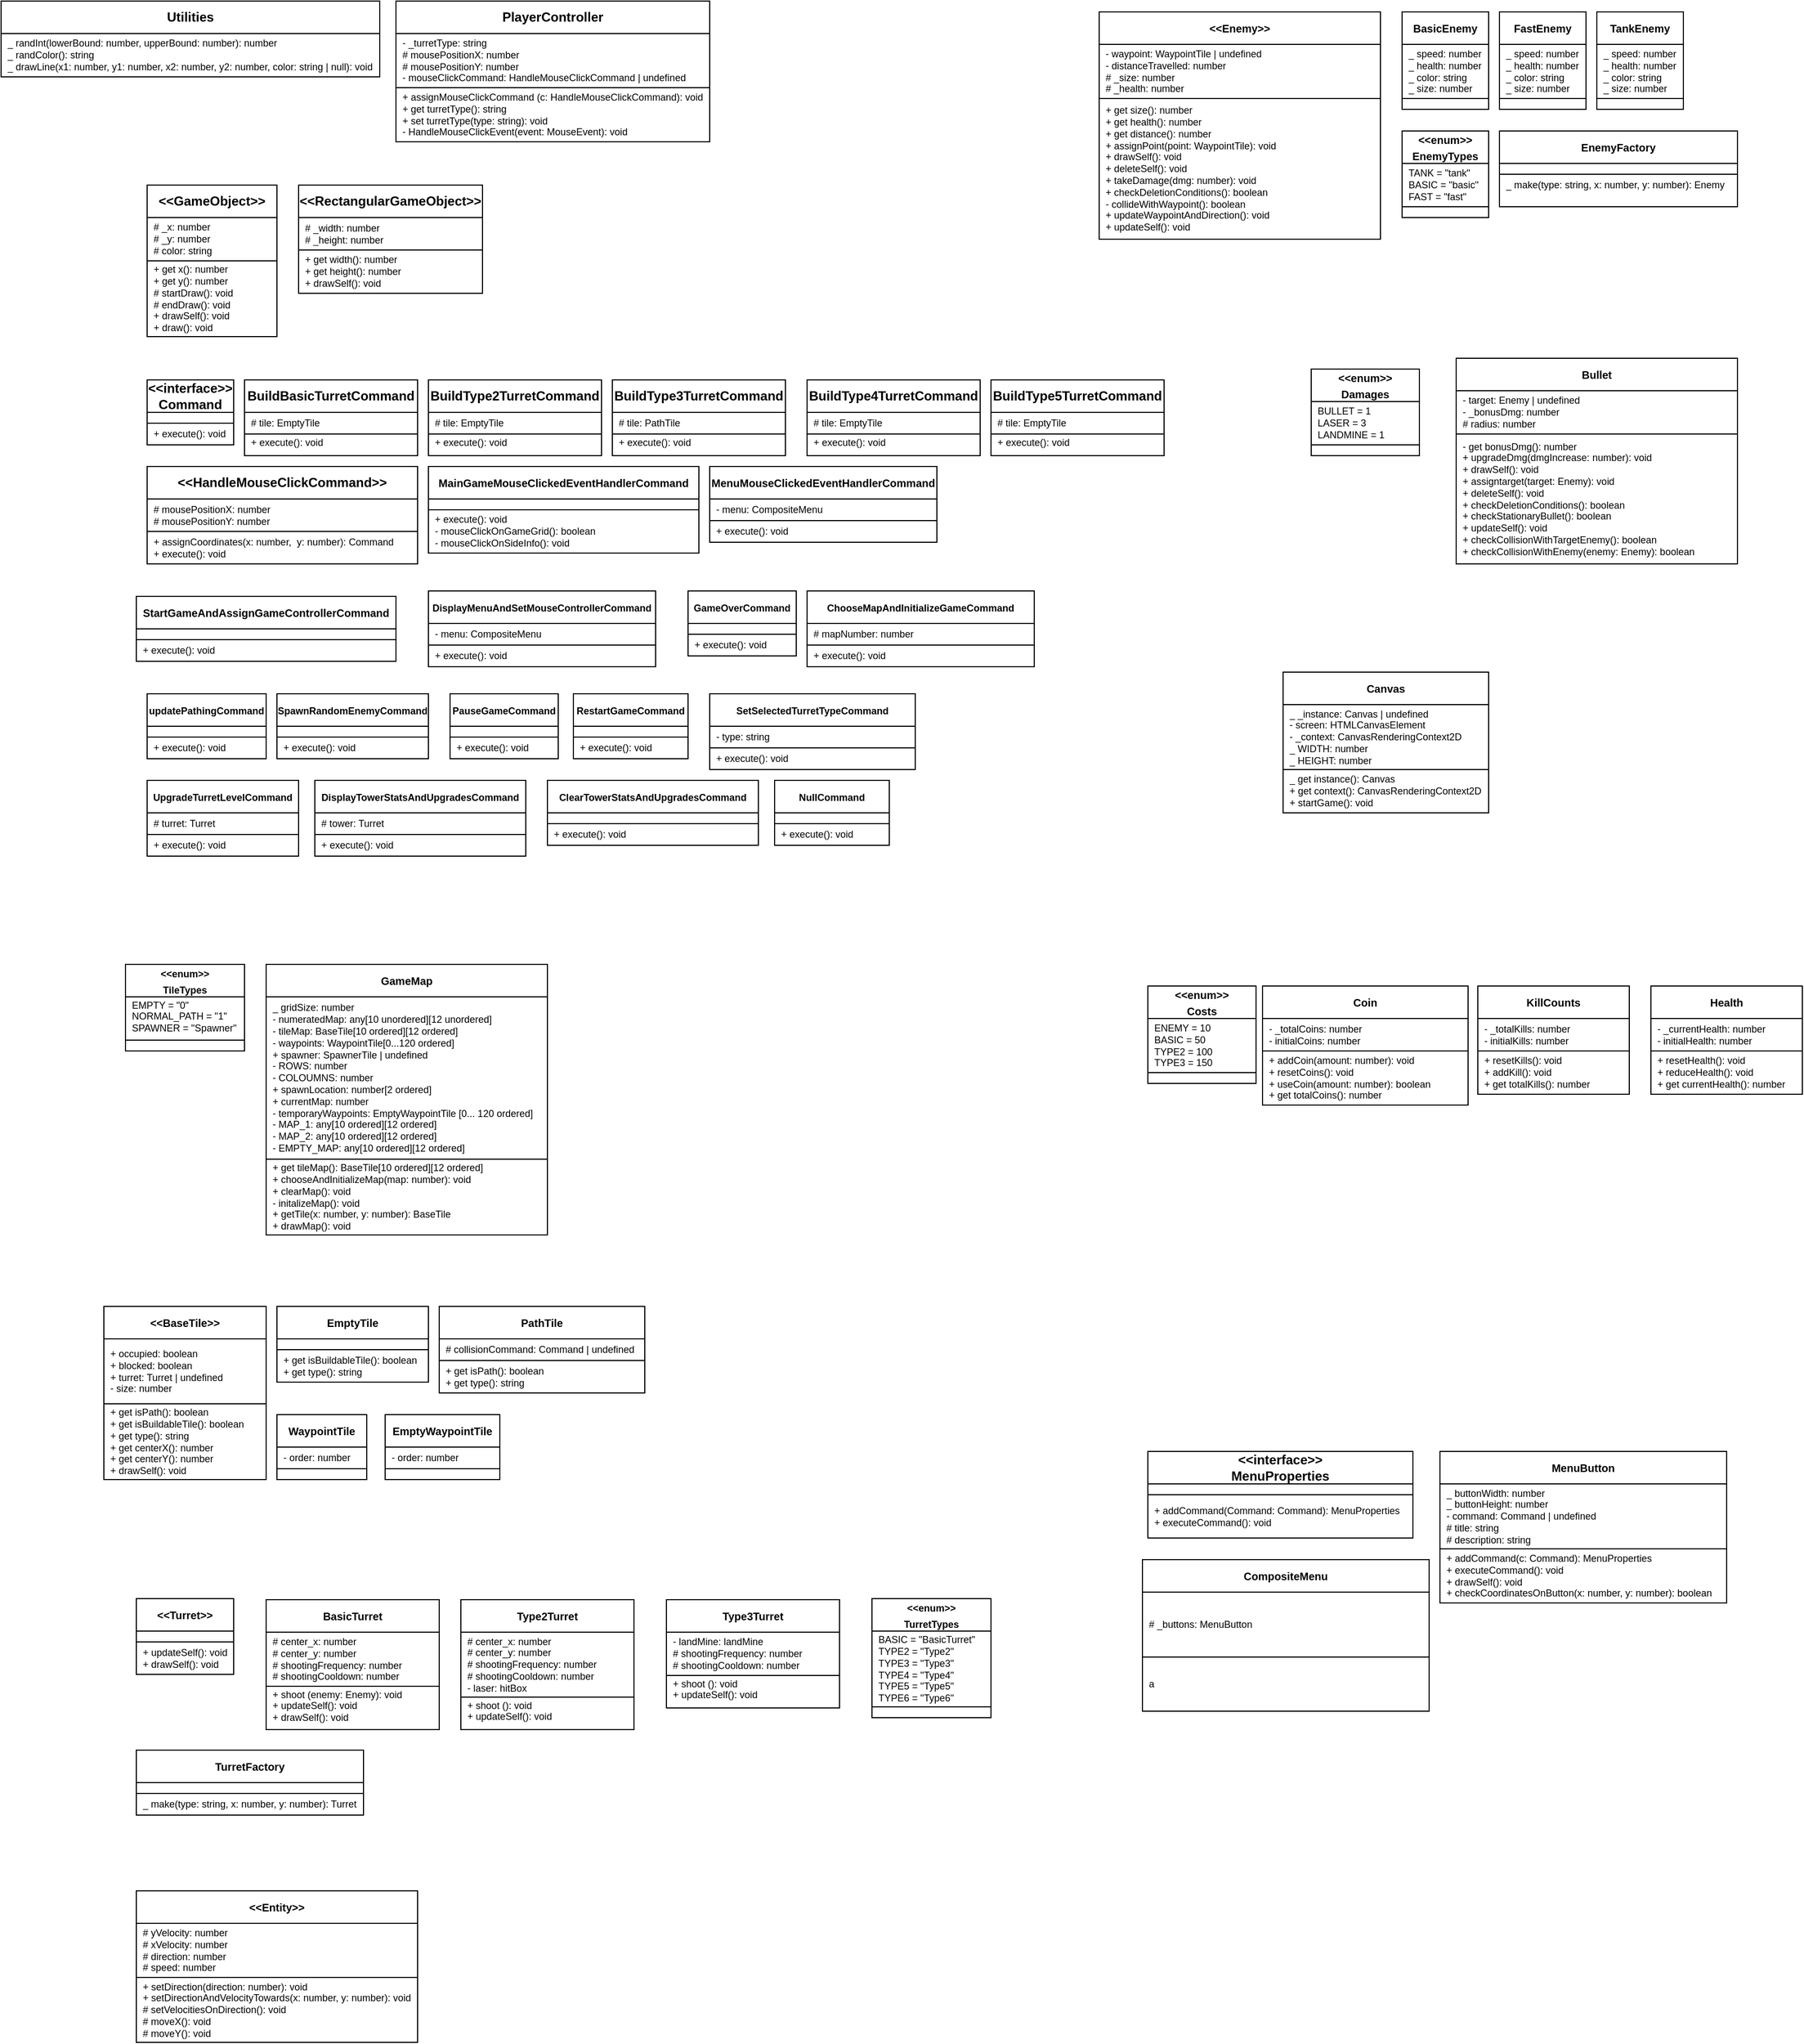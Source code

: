 <mxfile version="24.5.2" type="github">
  <diagram id="C5RBs43oDa-KdzZeNtuy" name="Page-1">
    <mxGraphModel dx="1389" dy="377" grid="1" gridSize="10" guides="1" tooltips="1" connect="1" arrows="1" fold="1" page="1" pageScale="1" pageWidth="827" pageHeight="1169" math="0" shadow="0">
      <root>
        <mxCell id="WIyWlLk6GJQsqaUBKTNV-0" />
        <mxCell id="WIyWlLk6GJQsqaUBKTNV-1" parent="WIyWlLk6GJQsqaUBKTNV-0" />
        <mxCell id="nmplx2eTbTqheiYbTbKr-4" value="&lt;b&gt;Utilities&lt;/b&gt;" style="swimlane;fontStyle=0;childLayout=stackLayout;horizontal=1;startSize=30;horizontalStack=0;resizeParent=1;resizeParentMax=0;resizeLast=0;collapsible=1;marginBottom=0;whiteSpace=wrap;html=1;" parent="WIyWlLk6GJQsqaUBKTNV-1" vertex="1">
          <mxGeometry x="-115" y="20" width="350" height="70" as="geometry" />
        </mxCell>
        <mxCell id="nmplx2eTbTqheiYbTbKr-5" value="&lt;font style=&quot;font-size: 9px;&quot;&gt;_ randInt(lowerBound: number, upperBound: number): number&lt;/font&gt;&lt;div style=&quot;font-size: 9px;&quot;&gt;&lt;span style=&quot;background-color: initial;&quot;&gt;_ randColor(): string&lt;/span&gt;&lt;br&gt;&lt;/div&gt;&lt;div style=&quot;font-size: 9px;&quot;&gt;&lt;span style=&quot;background-color: initial;&quot;&gt;_ drawLine(x1: number, y1: number, x2: number, y2: number, color: string | null): void&lt;/span&gt;&lt;br&gt;&lt;/div&gt;" style="text;strokeColor=default;fillColor=none;align=left;verticalAlign=middle;spacingLeft=4;spacingRight=4;overflow=hidden;points=[[0,0.5],[1,0.5]];portConstraint=eastwest;rotatable=0;whiteSpace=wrap;html=1;fontSize=9;" parent="nmplx2eTbTqheiYbTbKr-4" vertex="1">
          <mxGeometry y="30" width="350" height="40" as="geometry" />
        </mxCell>
        <mxCell id="m4h3JnIYARC9iQP8_ybU-0" value="&lt;b&gt;PlayerController&lt;/b&gt;" style="swimlane;fontStyle=0;childLayout=stackLayout;horizontal=1;startSize=30;horizontalStack=0;resizeParent=1;resizeParentMax=0;resizeLast=0;collapsible=1;marginBottom=0;whiteSpace=wrap;html=1;" parent="WIyWlLk6GJQsqaUBKTNV-1" vertex="1">
          <mxGeometry x="250" y="20" width="290" height="130" as="geometry" />
        </mxCell>
        <mxCell id="m4h3JnIYARC9iQP8_ybU-1" value="&lt;font style=&quot;font-size: 9px;&quot;&gt;- _turretType: string&lt;/font&gt;&lt;div style=&quot;font-size: 9px;&quot;&gt;&lt;span style=&quot;background-color: initial;&quot;&gt;# mousePositionX: number&lt;/span&gt;&lt;br&gt;&lt;/div&gt;&lt;div style=&quot;font-size: 9px;&quot;&gt;&lt;span style=&quot;background-color: initial;&quot;&gt;# mousePositionY: number&lt;/span&gt;&lt;br&gt;&lt;/div&gt;&lt;div style=&quot;font-size: 9px;&quot;&gt;&lt;span style=&quot;background-color: initial;&quot;&gt;- mouseClickCommand: HandleMouseClickCommand | undefined&lt;/span&gt;&lt;br&gt;&lt;/div&gt;" style="text;strokeColor=default;fillColor=none;align=left;verticalAlign=middle;spacingLeft=4;spacingRight=4;overflow=hidden;points=[[0,0.5],[1,0.5]];portConstraint=eastwest;rotatable=0;whiteSpace=wrap;html=1;fontSize=9;" parent="m4h3JnIYARC9iQP8_ybU-0" vertex="1">
          <mxGeometry y="30" width="290" height="50" as="geometry" />
        </mxCell>
        <mxCell id="m4h3JnIYARC9iQP8_ybU-2" value="+ assignMouseClickCommand (c: HandleMouseClickCommand): void&lt;div&gt;&lt;span style=&quot;background-color: initial;&quot;&gt;+ get turretType(): string&lt;/span&gt;&lt;br&gt;&lt;/div&gt;&lt;div&gt;+ set turretType(type: string): void&lt;/div&gt;&lt;div&gt;- HandleMouseClickEvent(event: MouseEvent): void&lt;/div&gt;" style="text;strokeColor=none;fillColor=none;align=left;verticalAlign=middle;spacingLeft=4;spacingRight=4;overflow=hidden;points=[[0,0.5],[1,0.5]];portConstraint=eastwest;rotatable=0;whiteSpace=wrap;html=1;fontSize=9;" parent="m4h3JnIYARC9iQP8_ybU-0" vertex="1">
          <mxGeometry y="80" width="290" height="50" as="geometry" />
        </mxCell>
        <mxCell id="m4h3JnIYARC9iQP8_ybU-4" value="&lt;b&gt;&amp;lt;&amp;lt;GameObject&amp;gt;&amp;gt;&lt;/b&gt;" style="swimlane;fontStyle=0;childLayout=stackLayout;horizontal=1;startSize=30;horizontalStack=0;resizeParent=1;resizeParentMax=0;resizeLast=0;collapsible=1;marginBottom=0;whiteSpace=wrap;html=1;" parent="WIyWlLk6GJQsqaUBKTNV-1" vertex="1">
          <mxGeometry x="20" y="190" width="120" height="140" as="geometry" />
        </mxCell>
        <mxCell id="m4h3JnIYARC9iQP8_ybU-5" value="&lt;div style=&quot;font-size: 9px;&quot;&gt;# _x: number&lt;/div&gt;&lt;div style=&quot;font-size: 9px;&quot;&gt;# _y: number&lt;/div&gt;&lt;div style=&quot;font-size: 9px;&quot;&gt;# color: string&lt;/div&gt;" style="text;strokeColor=default;fillColor=none;align=left;verticalAlign=middle;spacingLeft=4;spacingRight=4;overflow=hidden;points=[[0,0.5],[1,0.5]];portConstraint=eastwest;rotatable=0;whiteSpace=wrap;html=1;fontSize=9;" parent="m4h3JnIYARC9iQP8_ybU-4" vertex="1">
          <mxGeometry y="30" width="120" height="40" as="geometry" />
        </mxCell>
        <mxCell id="m4h3JnIYARC9iQP8_ybU-6" value="+ get x(): number&lt;div&gt;+ get y(): number&lt;/div&gt;&lt;div&gt;# startDraw(): void&lt;/div&gt;&lt;div&gt;# endDraw(): void&lt;/div&gt;&lt;div&gt;+ drawSelf(): void&lt;/div&gt;&lt;div&gt;+ draw(): void&lt;/div&gt;" style="text;strokeColor=none;fillColor=none;align=left;verticalAlign=middle;spacingLeft=4;spacingRight=4;overflow=hidden;points=[[0,0.5],[1,0.5]];portConstraint=eastwest;rotatable=0;whiteSpace=wrap;html=1;fontSize=9;" parent="m4h3JnIYARC9iQP8_ybU-4" vertex="1">
          <mxGeometry y="70" width="120" height="70" as="geometry" />
        </mxCell>
        <mxCell id="m4h3JnIYARC9iQP8_ybU-7" value="&lt;b&gt;&amp;lt;&amp;lt;RectangularGameObject&amp;gt;&amp;gt;&lt;/b&gt;" style="swimlane;fontStyle=0;childLayout=stackLayout;horizontal=1;startSize=30;horizontalStack=0;resizeParent=1;resizeParentMax=0;resizeLast=0;collapsible=1;marginBottom=0;whiteSpace=wrap;html=1;" parent="WIyWlLk6GJQsqaUBKTNV-1" vertex="1">
          <mxGeometry x="160" y="190" width="170" height="100" as="geometry" />
        </mxCell>
        <mxCell id="m4h3JnIYARC9iQP8_ybU-8" value="&lt;div style=&quot;font-size: 9px;&quot;&gt;&lt;span style=&quot;background-color: initial;&quot;&gt;# _width: number&lt;/span&gt;&lt;br&gt;&lt;/div&gt;&lt;div style=&quot;font-size: 9px;&quot;&gt;# _height: number&lt;/div&gt;" style="text;strokeColor=default;fillColor=none;align=left;verticalAlign=middle;spacingLeft=4;spacingRight=4;overflow=hidden;points=[[0,0.5],[1,0.5]];portConstraint=eastwest;rotatable=0;whiteSpace=wrap;html=1;fontSize=9;" parent="m4h3JnIYARC9iQP8_ybU-7" vertex="1">
          <mxGeometry y="30" width="170" height="30" as="geometry" />
        </mxCell>
        <mxCell id="m4h3JnIYARC9iQP8_ybU-9" value="+ get width(): number&lt;div&gt;+ get height(): number&lt;/div&gt;&lt;div&gt;+ drawSelf(): void&lt;/div&gt;" style="text;strokeColor=none;fillColor=none;align=left;verticalAlign=middle;spacingLeft=4;spacingRight=4;overflow=hidden;points=[[0,0.5],[1,0.5]];portConstraint=eastwest;rotatable=0;whiteSpace=wrap;html=1;fontSize=9;" parent="m4h3JnIYARC9iQP8_ybU-7" vertex="1">
          <mxGeometry y="60" width="170" height="40" as="geometry" />
        </mxCell>
        <mxCell id="m4h3JnIYARC9iQP8_ybU-17" value="&lt;b&gt;&amp;lt;&amp;lt;interface&amp;gt;&amp;gt;&lt;/b&gt;&lt;div&gt;&lt;b&gt;Command&lt;/b&gt;&lt;/div&gt;" style="swimlane;fontStyle=0;childLayout=stackLayout;horizontal=1;startSize=30;horizontalStack=0;resizeParent=1;resizeParentMax=0;resizeLast=0;collapsible=1;marginBottom=0;whiteSpace=wrap;html=1;" parent="WIyWlLk6GJQsqaUBKTNV-1" vertex="1">
          <mxGeometry x="20" y="370" width="80" height="60" as="geometry" />
        </mxCell>
        <mxCell id="m4h3JnIYARC9iQP8_ybU-18" value="" style="text;strokeColor=default;fillColor=none;align=left;verticalAlign=middle;spacingLeft=4;spacingRight=4;overflow=hidden;points=[[0,0.5],[1,0.5]];portConstraint=eastwest;rotatable=0;whiteSpace=wrap;html=1;fontSize=9;" parent="m4h3JnIYARC9iQP8_ybU-17" vertex="1">
          <mxGeometry y="30" width="80" height="10" as="geometry" />
        </mxCell>
        <mxCell id="m4h3JnIYARC9iQP8_ybU-19" value="+ execute(): void" style="text;strokeColor=none;fillColor=none;align=left;verticalAlign=middle;spacingLeft=4;spacingRight=4;overflow=hidden;points=[[0,0.5],[1,0.5]];portConstraint=eastwest;rotatable=0;whiteSpace=wrap;html=1;fontSize=9;" parent="m4h3JnIYARC9iQP8_ybU-17" vertex="1">
          <mxGeometry y="40" width="80" height="20" as="geometry" />
        </mxCell>
        <mxCell id="m4h3JnIYARC9iQP8_ybU-20" value="&lt;b&gt;BuildBasicTurretCommand&lt;/b&gt;" style="swimlane;fontStyle=0;childLayout=stackLayout;horizontal=1;startSize=30;horizontalStack=0;resizeParent=1;resizeParentMax=0;resizeLast=0;collapsible=1;marginBottom=0;whiteSpace=wrap;html=1;" parent="WIyWlLk6GJQsqaUBKTNV-1" vertex="1">
          <mxGeometry x="110" y="370" width="160" height="70" as="geometry" />
        </mxCell>
        <mxCell id="m4h3JnIYARC9iQP8_ybU-21" value="&lt;div style=&quot;font-size: 9px;&quot;&gt;# tile: EmptyTile&lt;/div&gt;" style="text;strokeColor=default;fillColor=none;align=left;verticalAlign=middle;spacingLeft=4;spacingRight=4;overflow=hidden;points=[[0,0.5],[1,0.5]];portConstraint=eastwest;rotatable=0;whiteSpace=wrap;html=1;fontSize=9;" parent="m4h3JnIYARC9iQP8_ybU-20" vertex="1">
          <mxGeometry y="30" width="160" height="20" as="geometry" />
        </mxCell>
        <mxCell id="m4h3JnIYARC9iQP8_ybU-22" value="+ execute(): void&lt;div&gt;&lt;br&gt;&lt;/div&gt;" style="text;strokeColor=none;fillColor=none;align=left;verticalAlign=middle;spacingLeft=4;spacingRight=4;overflow=hidden;points=[[0,0.5],[1,0.5]];portConstraint=eastwest;rotatable=0;whiteSpace=wrap;html=1;fontSize=9;" parent="m4h3JnIYARC9iQP8_ybU-20" vertex="1">
          <mxGeometry y="50" width="160" height="20" as="geometry" />
        </mxCell>
        <mxCell id="m4h3JnIYARC9iQP8_ybU-23" value="&lt;b&gt;BuildType2TurretCommand&lt;/b&gt;" style="swimlane;fontStyle=0;childLayout=stackLayout;horizontal=1;startSize=30;horizontalStack=0;resizeParent=1;resizeParentMax=0;resizeLast=0;collapsible=1;marginBottom=0;whiteSpace=wrap;html=1;" parent="WIyWlLk6GJQsqaUBKTNV-1" vertex="1">
          <mxGeometry x="280" y="370" width="160" height="70" as="geometry" />
        </mxCell>
        <mxCell id="m4h3JnIYARC9iQP8_ybU-24" value="&lt;div style=&quot;font-size: 9px;&quot;&gt;# tile: EmptyTile&lt;/div&gt;" style="text;strokeColor=default;fillColor=none;align=left;verticalAlign=middle;spacingLeft=4;spacingRight=4;overflow=hidden;points=[[0,0.5],[1,0.5]];portConstraint=eastwest;rotatable=0;whiteSpace=wrap;html=1;fontSize=9;" parent="m4h3JnIYARC9iQP8_ybU-23" vertex="1">
          <mxGeometry y="30" width="160" height="20" as="geometry" />
        </mxCell>
        <mxCell id="m4h3JnIYARC9iQP8_ybU-25" value="+ execute(): void&lt;div&gt;&lt;br&gt;&lt;/div&gt;" style="text;strokeColor=none;fillColor=none;align=left;verticalAlign=middle;spacingLeft=4;spacingRight=4;overflow=hidden;points=[[0,0.5],[1,0.5]];portConstraint=eastwest;rotatable=0;whiteSpace=wrap;html=1;fontSize=9;" parent="m4h3JnIYARC9iQP8_ybU-23" vertex="1">
          <mxGeometry y="50" width="160" height="20" as="geometry" />
        </mxCell>
        <mxCell id="m4h3JnIYARC9iQP8_ybU-26" value="&lt;b&gt;BuildType3TurretCommand&lt;/b&gt;" style="swimlane;fontStyle=0;childLayout=stackLayout;horizontal=1;startSize=30;horizontalStack=0;resizeParent=1;resizeParentMax=0;resizeLast=0;collapsible=1;marginBottom=0;whiteSpace=wrap;html=1;" parent="WIyWlLk6GJQsqaUBKTNV-1" vertex="1">
          <mxGeometry x="450" y="370" width="160" height="70" as="geometry" />
        </mxCell>
        <mxCell id="m4h3JnIYARC9iQP8_ybU-27" value="&lt;div style=&quot;font-size: 9px;&quot;&gt;# tile: PathTile&lt;/div&gt;" style="text;strokeColor=default;fillColor=none;align=left;verticalAlign=middle;spacingLeft=4;spacingRight=4;overflow=hidden;points=[[0,0.5],[1,0.5]];portConstraint=eastwest;rotatable=0;whiteSpace=wrap;html=1;fontSize=9;" parent="m4h3JnIYARC9iQP8_ybU-26" vertex="1">
          <mxGeometry y="30" width="160" height="20" as="geometry" />
        </mxCell>
        <mxCell id="m4h3JnIYARC9iQP8_ybU-28" value="+ execute(): void&lt;div&gt;&lt;br&gt;&lt;/div&gt;" style="text;strokeColor=none;fillColor=none;align=left;verticalAlign=middle;spacingLeft=4;spacingRight=4;overflow=hidden;points=[[0,0.5],[1,0.5]];portConstraint=eastwest;rotatable=0;whiteSpace=wrap;html=1;fontSize=9;" parent="m4h3JnIYARC9iQP8_ybU-26" vertex="1">
          <mxGeometry y="50" width="160" height="20" as="geometry" />
        </mxCell>
        <mxCell id="m4h3JnIYARC9iQP8_ybU-29" value="&lt;b&gt;&amp;lt;&amp;lt;HandleMouseClickCommand&amp;gt;&amp;gt;&lt;/b&gt;" style="swimlane;fontStyle=0;childLayout=stackLayout;horizontal=1;startSize=30;horizontalStack=0;resizeParent=1;resizeParentMax=0;resizeLast=0;collapsible=1;marginBottom=0;whiteSpace=wrap;html=1;" parent="WIyWlLk6GJQsqaUBKTNV-1" vertex="1">
          <mxGeometry x="20" y="450" width="250" height="90" as="geometry" />
        </mxCell>
        <mxCell id="m4h3JnIYARC9iQP8_ybU-30" value="&lt;div style=&quot;font-size: 9px;&quot;&gt;# mousePositionX: number&lt;/div&gt;&lt;div style=&quot;font-size: 9px;&quot;&gt;# mousePositionY: number&lt;/div&gt;" style="text;strokeColor=default;fillColor=none;align=left;verticalAlign=middle;spacingLeft=4;spacingRight=4;overflow=hidden;points=[[0,0.5],[1,0.5]];portConstraint=eastwest;rotatable=0;whiteSpace=wrap;html=1;fontSize=9;" parent="m4h3JnIYARC9iQP8_ybU-29" vertex="1">
          <mxGeometry y="30" width="250" height="30" as="geometry" />
        </mxCell>
        <mxCell id="m4h3JnIYARC9iQP8_ybU-31" value="&lt;div&gt;+ assignCoordinates(x: number,&amp;nbsp; y: number): Command&lt;/div&gt;+ execute(): void" style="text;strokeColor=none;fillColor=none;align=left;verticalAlign=middle;spacingLeft=4;spacingRight=4;overflow=hidden;points=[[0,0.5],[1,0.5]];portConstraint=eastwest;rotatable=0;whiteSpace=wrap;html=1;fontSize=9;" parent="m4h3JnIYARC9iQP8_ybU-29" vertex="1">
          <mxGeometry y="60" width="250" height="30" as="geometry" />
        </mxCell>
        <mxCell id="m4h3JnIYARC9iQP8_ybU-32" value="&lt;font style=&quot;font-size: 10px;&quot;&gt;&lt;b&gt;MainGameMouseClickedEventHandlerCommand&lt;/b&gt;&lt;/font&gt;" style="swimlane;fontStyle=0;childLayout=stackLayout;horizontal=1;startSize=30;horizontalStack=0;resizeParent=1;resizeParentMax=0;resizeLast=0;collapsible=1;marginBottom=0;whiteSpace=wrap;html=1;" parent="WIyWlLk6GJQsqaUBKTNV-1" vertex="1">
          <mxGeometry x="280" y="450" width="250" height="80" as="geometry" />
        </mxCell>
        <mxCell id="m4h3JnIYARC9iQP8_ybU-33" value="&lt;div style=&quot;font-size: 9px;&quot;&gt;&lt;br&gt;&lt;/div&gt;" style="text;strokeColor=default;fillColor=none;align=left;verticalAlign=middle;spacingLeft=4;spacingRight=4;overflow=hidden;points=[[0,0.5],[1,0.5]];portConstraint=eastwest;rotatable=0;whiteSpace=wrap;html=1;fontSize=9;" parent="m4h3JnIYARC9iQP8_ybU-32" vertex="1">
          <mxGeometry y="30" width="250" height="10" as="geometry" />
        </mxCell>
        <mxCell id="m4h3JnIYARC9iQP8_ybU-34" value="&lt;div&gt;&lt;span style=&quot;background-color: initial;&quot;&gt;+ execute(): void&lt;/span&gt;&lt;br&gt;&lt;/div&gt;&lt;div&gt;&lt;span style=&quot;background-color: initial;&quot;&gt;- mouseClickOnGameGrid(): boolean&lt;/span&gt;&lt;/div&gt;&lt;div&gt;&lt;span style=&quot;background-color: initial;&quot;&gt;- mouseClickOnSideInfo(): void&lt;/span&gt;&lt;/div&gt;" style="text;strokeColor=none;fillColor=none;align=left;verticalAlign=middle;spacingLeft=4;spacingRight=4;overflow=hidden;points=[[0,0.5],[1,0.5]];portConstraint=eastwest;rotatable=0;whiteSpace=wrap;html=1;fontSize=9;" parent="m4h3JnIYARC9iQP8_ybU-32" vertex="1">
          <mxGeometry y="40" width="250" height="40" as="geometry" />
        </mxCell>
        <mxCell id="m4h3JnIYARC9iQP8_ybU-35" value="&lt;font style=&quot;font-size: 10px;&quot;&gt;&lt;b&gt;MenuMouseClickedEventHandlerCommand&lt;/b&gt;&lt;/font&gt;" style="swimlane;fontStyle=0;childLayout=stackLayout;horizontal=1;startSize=30;horizontalStack=0;resizeParent=1;resizeParentMax=0;resizeLast=0;collapsible=1;marginBottom=0;whiteSpace=wrap;html=1;" parent="WIyWlLk6GJQsqaUBKTNV-1" vertex="1">
          <mxGeometry x="540" y="450" width="210" height="70" as="geometry" />
        </mxCell>
        <mxCell id="m4h3JnIYARC9iQP8_ybU-36" value="- menu: CompositeMenu" style="text;strokeColor=default;fillColor=none;align=left;verticalAlign=middle;spacingLeft=4;spacingRight=4;overflow=hidden;points=[[0,0.5],[1,0.5]];portConstraint=eastwest;rotatable=0;whiteSpace=wrap;html=1;fontSize=9;" parent="m4h3JnIYARC9iQP8_ybU-35" vertex="1">
          <mxGeometry y="30" width="210" height="20" as="geometry" />
        </mxCell>
        <mxCell id="m4h3JnIYARC9iQP8_ybU-37" value="&lt;div&gt;&lt;span style=&quot;background-color: initial;&quot;&gt;+ execute(): void&lt;/span&gt;&lt;/div&gt;" style="text;strokeColor=none;fillColor=none;align=left;verticalAlign=middle;spacingLeft=4;spacingRight=4;overflow=hidden;points=[[0,0.5],[1,0.5]];portConstraint=eastwest;rotatable=0;whiteSpace=wrap;html=1;fontSize=9;" parent="m4h3JnIYARC9iQP8_ybU-35" vertex="1">
          <mxGeometry y="50" width="210" height="20" as="geometry" />
        </mxCell>
        <mxCell id="m4h3JnIYARC9iQP8_ybU-38" value="&lt;font style=&quot;font-size: 10px;&quot;&gt;&lt;b&gt;StartGameAndAssignGameControllerCommand&lt;/b&gt;&lt;/font&gt;" style="swimlane;fontStyle=0;childLayout=stackLayout;horizontal=1;startSize=30;horizontalStack=0;resizeParent=1;resizeParentMax=0;resizeLast=0;collapsible=1;marginBottom=0;whiteSpace=wrap;html=1;" parent="WIyWlLk6GJQsqaUBKTNV-1" vertex="1">
          <mxGeometry x="10" y="570" width="240" height="60" as="geometry" />
        </mxCell>
        <mxCell id="m4h3JnIYARC9iQP8_ybU-39" value="&lt;div style=&quot;font-size: 9px;&quot;&gt;&lt;br&gt;&lt;/div&gt;" style="text;strokeColor=default;fillColor=none;align=left;verticalAlign=middle;spacingLeft=4;spacingRight=4;overflow=hidden;points=[[0,0.5],[1,0.5]];portConstraint=eastwest;rotatable=0;whiteSpace=wrap;html=1;fontSize=9;" parent="m4h3JnIYARC9iQP8_ybU-38" vertex="1">
          <mxGeometry y="30" width="240" height="10" as="geometry" />
        </mxCell>
        <mxCell id="m4h3JnIYARC9iQP8_ybU-40" value="+ execute(): void&lt;div&gt;&lt;/div&gt;" style="text;strokeColor=none;fillColor=none;align=left;verticalAlign=middle;spacingLeft=4;spacingRight=4;overflow=hidden;points=[[0,0.5],[1,0.5]];portConstraint=eastwest;rotatable=0;whiteSpace=wrap;html=1;fontSize=9;" parent="m4h3JnIYARC9iQP8_ybU-38" vertex="1">
          <mxGeometry y="40" width="240" height="20" as="geometry" />
        </mxCell>
        <mxCell id="m4h3JnIYARC9iQP8_ybU-41" value="&lt;div&gt;&lt;div&gt;&lt;font style=&quot;font-size: 9px;&quot;&gt;&lt;b&gt;DisplayMenuAndSetMouseControllerCommand&lt;/b&gt;&lt;/font&gt;&lt;br&gt;&lt;/div&gt;&lt;/div&gt;" style="swimlane;fontStyle=0;childLayout=stackLayout;horizontal=1;startSize=30;horizontalStack=0;resizeParent=1;resizeParentMax=0;resizeLast=0;collapsible=1;marginBottom=0;whiteSpace=wrap;html=1;" parent="WIyWlLk6GJQsqaUBKTNV-1" vertex="1">
          <mxGeometry x="280" y="565" width="210" height="70" as="geometry" />
        </mxCell>
        <mxCell id="m4h3JnIYARC9iQP8_ybU-42" value="&lt;div style=&quot;font-size: 9px;&quot;&gt;- menu: CompositeMenu&lt;/div&gt;" style="text;strokeColor=default;fillColor=none;align=left;verticalAlign=middle;spacingLeft=4;spacingRight=4;overflow=hidden;points=[[0,0.5],[1,0.5]];portConstraint=eastwest;rotatable=0;whiteSpace=wrap;html=1;fontSize=9;" parent="m4h3JnIYARC9iQP8_ybU-41" vertex="1">
          <mxGeometry y="30" width="210" height="20" as="geometry" />
        </mxCell>
        <mxCell id="m4h3JnIYARC9iQP8_ybU-43" value="+ execute(): void&lt;div&gt;&lt;/div&gt;" style="text;strokeColor=none;fillColor=none;align=left;verticalAlign=middle;spacingLeft=4;spacingRight=4;overflow=hidden;points=[[0,0.5],[1,0.5]];portConstraint=eastwest;rotatable=0;whiteSpace=wrap;html=1;fontSize=9;" parent="m4h3JnIYARC9iQP8_ybU-41" vertex="1">
          <mxGeometry y="50" width="210" height="20" as="geometry" />
        </mxCell>
        <mxCell id="jiW3LwuiQ04zRzcegSt--1" value="&lt;div&gt;&lt;div&gt;&lt;font style=&quot;font-size: 9px;&quot;&gt;&lt;b&gt;&amp;lt;&amp;lt;enum&amp;gt;&amp;gt;&lt;/b&gt;&lt;/font&gt;&lt;br&gt;&lt;/div&gt;&lt;/div&gt;&lt;div&gt;&lt;font style=&quot;font-size: 9px;&quot;&gt;&lt;b&gt;TileTypes&lt;/b&gt;&lt;/font&gt;&lt;/div&gt;" style="swimlane;fontStyle=0;childLayout=stackLayout;horizontal=1;startSize=30;horizontalStack=0;resizeParent=1;resizeParentMax=0;resizeLast=0;collapsible=1;marginBottom=0;whiteSpace=wrap;html=1;" parent="WIyWlLk6GJQsqaUBKTNV-1" vertex="1">
          <mxGeometry y="910" width="110" height="80" as="geometry" />
        </mxCell>
        <mxCell id="jiW3LwuiQ04zRzcegSt--2" value="EMPTY = &quot;0&quot;&lt;div&gt;NORMAL_PATH = &quot;1&quot;&lt;/div&gt;&lt;div&gt;SPAWNER = &quot;Spawner&quot;&lt;br&gt;&lt;div&gt;&lt;div&gt;&lt;div&gt;&lt;br&gt;&lt;/div&gt;&lt;/div&gt;&lt;/div&gt;&lt;/div&gt;" style="text;strokeColor=default;fillColor=none;align=left;verticalAlign=middle;spacingLeft=4;spacingRight=4;overflow=hidden;points=[[0,0.5],[1,0.5]];portConstraint=eastwest;rotatable=0;whiteSpace=wrap;html=1;fontSize=9;" parent="jiW3LwuiQ04zRzcegSt--1" vertex="1">
          <mxGeometry y="30" width="110" height="40" as="geometry" />
        </mxCell>
        <mxCell id="jiW3LwuiQ04zRzcegSt--3" value="&lt;div&gt;&lt;/div&gt;" style="text;strokeColor=none;fillColor=none;align=left;verticalAlign=middle;spacingLeft=4;spacingRight=4;overflow=hidden;points=[[0,0.5],[1,0.5]];portConstraint=eastwest;rotatable=0;whiteSpace=wrap;html=1;fontSize=9;" parent="jiW3LwuiQ04zRzcegSt--1" vertex="1">
          <mxGeometry y="70" width="110" height="10" as="geometry" />
        </mxCell>
        <mxCell id="jiW3LwuiQ04zRzcegSt--4" value="&lt;font style=&quot;font-size: 10px;&quot;&gt;&lt;b&gt;GameMap&lt;/b&gt;&lt;/font&gt;" style="swimlane;fontStyle=0;childLayout=stackLayout;horizontal=1;startSize=30;horizontalStack=0;resizeParent=1;resizeParentMax=0;resizeLast=0;collapsible=1;marginBottom=0;whiteSpace=wrap;html=1;" parent="WIyWlLk6GJQsqaUBKTNV-1" vertex="1">
          <mxGeometry x="130" y="910" width="260" height="250" as="geometry" />
        </mxCell>
        <mxCell id="jiW3LwuiQ04zRzcegSt--5" value="&lt;div style=&quot;font-size: 9px;&quot;&gt;_ gridSize: number&lt;/div&gt;&lt;div style=&quot;font-size: 9px;&quot;&gt;- numeratedMap: any[10 unordered][12 unordered]&lt;/div&gt;&lt;div style=&quot;font-size: 9px;&quot;&gt;- tileMap: BaseTile&lt;span style=&quot;background-color: initial;&quot;&gt;[10 ordered][12 ordered]&lt;/span&gt;&lt;/div&gt;&lt;div style=&quot;font-size: 9px;&quot;&gt;&lt;span style=&quot;background-color: initial;&quot;&gt;- waypoints: WaypointTile[0...120 ordered]&lt;/span&gt;&lt;/div&gt;&lt;div style=&quot;font-size: 9px;&quot;&gt;+ spawner: SpawnerTile | undefined&lt;/div&gt;&lt;div style=&quot;font-size: 9px;&quot;&gt;- ROWS: number&lt;/div&gt;&lt;div style=&quot;font-size: 9px;&quot;&gt;- COLOUMNS: number&lt;/div&gt;&lt;div style=&quot;font-size: 9px;&quot;&gt;&lt;span style=&quot;background-color: initial;&quot;&gt;+ spawnLocation: number[2 ordered]&lt;/span&gt;&lt;/div&gt;&lt;div style=&quot;font-size: 9px;&quot;&gt;&lt;span style=&quot;background-color: initial;&quot;&gt;+ currentMap: number&lt;/span&gt;&lt;/div&gt;&lt;div style=&quot;font-size: 9px;&quot;&gt;&lt;span style=&quot;background-color: initial;&quot;&gt;- temporaryWaypoints: EmptyWaypointTile [0... 120 ordered]&lt;/span&gt;&lt;/div&gt;&lt;div style=&quot;font-size: 9px;&quot;&gt;&lt;span style=&quot;background-color: initial;&quot;&gt;- MAP_1: any&lt;/span&gt;&lt;span style=&quot;background-color: initial;&quot;&gt;[10 ordered][12 ordered]&amp;nbsp;&lt;/span&gt;&lt;/div&gt;&lt;div style=&quot;font-size: 9px;&quot;&gt;&lt;span style=&quot;background-color: initial;&quot;&gt;- MAP_2: any&lt;/span&gt;&lt;span style=&quot;background-color: initial;&quot;&gt;[10 ordered][12 ordered]&lt;/span&gt;&lt;/div&gt;&lt;div style=&quot;font-size: 9px;&quot;&gt;&lt;span style=&quot;background-color: initial;&quot;&gt;- EMPTY_MAP: any[10 ordered][12 ordered]&lt;/span&gt;&lt;/div&gt;" style="text;strokeColor=default;fillColor=none;align=left;verticalAlign=middle;spacingLeft=4;spacingRight=4;overflow=hidden;points=[[0,0.5],[1,0.5]];portConstraint=eastwest;rotatable=0;whiteSpace=wrap;html=1;fontSize=9;" parent="jiW3LwuiQ04zRzcegSt--4" vertex="1">
          <mxGeometry y="30" width="260" height="150" as="geometry" />
        </mxCell>
        <mxCell id="jiW3LwuiQ04zRzcegSt--6" value="&lt;div&gt;&lt;span style=&quot;background-color: initial;&quot;&gt;+ get tileMap(): BaseTile[10 ordered][12 ordered]&lt;/span&gt;&lt;/div&gt;&lt;div&gt;&lt;span style=&quot;background-color: initial;&quot;&gt;+ chooseAndInitializeMap(map: number): void&lt;/span&gt;&lt;/div&gt;&lt;div&gt;&lt;span style=&quot;background-color: initial;&quot;&gt;+ clearMap(): void&lt;/span&gt;&lt;/div&gt;&lt;div&gt;&lt;span style=&quot;background-color: initial;&quot;&gt;- initalizeMap(): void&lt;/span&gt;&lt;br&gt;&lt;/div&gt;&lt;div&gt;+ getTile(x: number, y: number): BaseTile&lt;/div&gt;&lt;div&gt;+ drawMap(): void&lt;/div&gt;&lt;div&gt;&lt;/div&gt;" style="text;strokeColor=none;fillColor=none;align=left;verticalAlign=middle;spacingLeft=4;spacingRight=4;overflow=hidden;points=[[0,0.5],[1,0.5]];portConstraint=eastwest;rotatable=0;whiteSpace=wrap;html=1;fontSize=9;" parent="jiW3LwuiQ04zRzcegSt--4" vertex="1">
          <mxGeometry y="180" width="260" height="70" as="geometry" />
        </mxCell>
        <mxCell id="ufcKAMKwuoXVVG3p7ZwG-0" value="&lt;div&gt;&lt;div&gt;&lt;font size=&quot;1&quot;&gt;&lt;b&gt;&amp;lt;&amp;lt;BaseTile&amp;gt;&amp;gt;&lt;/b&gt;&lt;/font&gt;&lt;/div&gt;&lt;/div&gt;" style="swimlane;fontStyle=0;childLayout=stackLayout;horizontal=1;startSize=30;horizontalStack=0;resizeParent=1;resizeParentMax=0;resizeLast=0;collapsible=1;marginBottom=0;whiteSpace=wrap;html=1;" parent="WIyWlLk6GJQsqaUBKTNV-1" vertex="1">
          <mxGeometry x="-20" y="1226" width="150" height="160" as="geometry" />
        </mxCell>
        <mxCell id="ufcKAMKwuoXVVG3p7ZwG-1" value="&lt;div&gt;+ occupied: boolean&lt;/div&gt;&lt;div&gt;+ blocked: boolean&lt;/div&gt;&lt;div&gt;+ turret: Turret | undefined&lt;/div&gt;&lt;div&gt;- size: number&lt;/div&gt;" style="text;strokeColor=default;fillColor=none;align=left;verticalAlign=middle;spacingLeft=4;spacingRight=4;overflow=hidden;points=[[0,0.5],[1,0.5]];portConstraint=eastwest;rotatable=0;whiteSpace=wrap;html=1;fontSize=9;" parent="ufcKAMKwuoXVVG3p7ZwG-0" vertex="1">
          <mxGeometry y="30" width="150" height="60" as="geometry" />
        </mxCell>
        <mxCell id="ufcKAMKwuoXVVG3p7ZwG-2" value="&lt;div&gt;+ get isPath(): boolean&lt;/div&gt;&lt;div&gt;+ get isBuildableTile(): boolean&lt;/div&gt;+ get type(): string&lt;div&gt;&lt;/div&gt;&lt;div&gt;+ get centerX(): number&lt;/div&gt;&lt;div&gt;+ get centerY(): number&lt;/div&gt;&lt;div&gt;+ drawSelf(): void&lt;/div&gt;" style="text;strokeColor=none;fillColor=none;align=left;verticalAlign=middle;spacingLeft=4;spacingRight=4;overflow=hidden;points=[[0,0.5],[1,0.5]];portConstraint=eastwest;rotatable=0;whiteSpace=wrap;html=1;fontSize=9;" parent="ufcKAMKwuoXVVG3p7ZwG-0" vertex="1">
          <mxGeometry y="90" width="150" height="70" as="geometry" />
        </mxCell>
        <mxCell id="ufcKAMKwuoXVVG3p7ZwG-3" value="&lt;div&gt;&lt;div&gt;&lt;font size=&quot;1&quot;&gt;&lt;b&gt;EmptyTile&lt;/b&gt;&lt;/font&gt;&lt;/div&gt;&lt;/div&gt;" style="swimlane;fontStyle=0;childLayout=stackLayout;horizontal=1;startSize=30;horizontalStack=0;resizeParent=1;resizeParentMax=0;resizeLast=0;collapsible=1;marginBottom=0;whiteSpace=wrap;html=1;" parent="WIyWlLk6GJQsqaUBKTNV-1" vertex="1">
          <mxGeometry x="140" y="1226" width="140" height="70" as="geometry" />
        </mxCell>
        <mxCell id="ufcKAMKwuoXVVG3p7ZwG-4" value="&lt;div&gt;&lt;br&gt;&lt;/div&gt;&lt;div&gt;&lt;br&gt;&lt;/div&gt;" style="text;strokeColor=default;fillColor=none;align=left;verticalAlign=middle;spacingLeft=4;spacingRight=4;overflow=hidden;points=[[0,0.5],[1,0.5]];portConstraint=eastwest;rotatable=0;whiteSpace=wrap;html=1;fontSize=9;" parent="ufcKAMKwuoXVVG3p7ZwG-3" vertex="1">
          <mxGeometry y="30" width="140" height="10" as="geometry" />
        </mxCell>
        <mxCell id="ufcKAMKwuoXVVG3p7ZwG-5" value="&lt;div&gt;+ get isBuildableTile(): boolean&lt;/div&gt;+ get type(): string&lt;span style=&quot;white-space: pre;&quot;&gt;&#x9;&lt;/span&gt;" style="text;strokeColor=none;fillColor=none;align=left;verticalAlign=middle;spacingLeft=4;spacingRight=4;overflow=hidden;points=[[0,0.5],[1,0.5]];portConstraint=eastwest;rotatable=0;whiteSpace=wrap;html=1;fontSize=9;" parent="ufcKAMKwuoXVVG3p7ZwG-3" vertex="1">
          <mxGeometry y="40" width="140" height="30" as="geometry" />
        </mxCell>
        <mxCell id="ufcKAMKwuoXVVG3p7ZwG-6" value="&lt;div&gt;&lt;div&gt;&lt;font size=&quot;1&quot;&gt;&lt;b&gt;PathTile&lt;/b&gt;&lt;/font&gt;&lt;/div&gt;&lt;/div&gt;" style="swimlane;fontStyle=0;childLayout=stackLayout;horizontal=1;startSize=30;horizontalStack=0;resizeParent=1;resizeParentMax=0;resizeLast=0;collapsible=1;marginBottom=0;whiteSpace=wrap;html=1;" parent="WIyWlLk6GJQsqaUBKTNV-1" vertex="1">
          <mxGeometry x="290" y="1226" width="190" height="80" as="geometry" />
        </mxCell>
        <mxCell id="ufcKAMKwuoXVVG3p7ZwG-7" value="&lt;div&gt;&lt;div&gt;&lt;div&gt;&lt;div&gt;# collisionCommand: Command | undefined&lt;/div&gt;&lt;/div&gt;&lt;/div&gt;&lt;/div&gt;" style="text;strokeColor=default;fillColor=none;align=left;verticalAlign=middle;spacingLeft=4;spacingRight=4;overflow=hidden;points=[[0,0.5],[1,0.5]];portConstraint=eastwest;rotatable=0;whiteSpace=wrap;html=1;fontSize=9;" parent="ufcKAMKwuoXVVG3p7ZwG-6" vertex="1">
          <mxGeometry y="30" width="190" height="20" as="geometry" />
        </mxCell>
        <mxCell id="ufcKAMKwuoXVVG3p7ZwG-8" value="&lt;div&gt;+ get isPath(): boolean&lt;/div&gt;+ get type(): string&lt;span style=&quot;white-space: pre;&quot;&gt;&#x9;&lt;/span&gt;" style="text;strokeColor=none;fillColor=none;align=left;verticalAlign=middle;spacingLeft=4;spacingRight=4;overflow=hidden;points=[[0,0.5],[1,0.5]];portConstraint=eastwest;rotatable=0;whiteSpace=wrap;html=1;fontSize=9;" parent="ufcKAMKwuoXVVG3p7ZwG-6" vertex="1">
          <mxGeometry y="50" width="190" height="30" as="geometry" />
        </mxCell>
        <mxCell id="ufcKAMKwuoXVVG3p7ZwG-9" value="&lt;div&gt;&lt;div&gt;&lt;font size=&quot;1&quot;&gt;&lt;b&gt;WaypointTile&lt;/b&gt;&lt;/font&gt;&lt;/div&gt;&lt;/div&gt;" style="swimlane;fontStyle=0;childLayout=stackLayout;horizontal=1;startSize=30;horizontalStack=0;resizeParent=1;resizeParentMax=0;resizeLast=0;collapsible=1;marginBottom=0;whiteSpace=wrap;html=1;" parent="WIyWlLk6GJQsqaUBKTNV-1" vertex="1">
          <mxGeometry x="140" y="1326" width="83" height="60" as="geometry" />
        </mxCell>
        <mxCell id="ufcKAMKwuoXVVG3p7ZwG-10" value="- order: number" style="text;strokeColor=default;fillColor=none;align=left;verticalAlign=middle;spacingLeft=4;spacingRight=4;overflow=hidden;points=[[0,0.5],[1,0.5]];portConstraint=eastwest;rotatable=0;whiteSpace=wrap;html=1;fontSize=9;" parent="ufcKAMKwuoXVVG3p7ZwG-9" vertex="1">
          <mxGeometry y="30" width="83" height="20" as="geometry" />
        </mxCell>
        <mxCell id="ufcKAMKwuoXVVG3p7ZwG-11" value="&lt;div&gt;&lt;br&gt;&lt;/div&gt;&lt;div&gt;&lt;br&gt;&lt;/div&gt;" style="text;strokeColor=none;fillColor=none;align=left;verticalAlign=middle;spacingLeft=4;spacingRight=4;overflow=hidden;points=[[0,0.5],[1,0.5]];portConstraint=eastwest;rotatable=0;whiteSpace=wrap;html=1;fontSize=9;" parent="ufcKAMKwuoXVVG3p7ZwG-9" vertex="1">
          <mxGeometry y="50" width="83" height="10" as="geometry" />
        </mxCell>
        <mxCell id="ufcKAMKwuoXVVG3p7ZwG-12" value="&lt;div&gt;&lt;div&gt;&lt;font size=&quot;1&quot;&gt;&lt;b&gt;EmptyWaypointTile&lt;/b&gt;&lt;/font&gt;&lt;/div&gt;&lt;/div&gt;" style="swimlane;fontStyle=0;childLayout=stackLayout;horizontal=1;startSize=30;horizontalStack=0;resizeParent=1;resizeParentMax=0;resizeLast=0;collapsible=1;marginBottom=0;whiteSpace=wrap;html=1;" parent="WIyWlLk6GJQsqaUBKTNV-1" vertex="1">
          <mxGeometry x="240" y="1326" width="106" height="60" as="geometry" />
        </mxCell>
        <mxCell id="ufcKAMKwuoXVVG3p7ZwG-13" value="- order: number" style="text;strokeColor=default;fillColor=none;align=left;verticalAlign=middle;spacingLeft=4;spacingRight=4;overflow=hidden;points=[[0,0.5],[1,0.5]];portConstraint=eastwest;rotatable=0;whiteSpace=wrap;html=1;fontSize=9;" parent="ufcKAMKwuoXVVG3p7ZwG-12" vertex="1">
          <mxGeometry y="30" width="106" height="20" as="geometry" />
        </mxCell>
        <mxCell id="ufcKAMKwuoXVVG3p7ZwG-14" value="&lt;div&gt;&lt;br&gt;&lt;/div&gt;&lt;div&gt;&lt;br&gt;&lt;/div&gt;" style="text;strokeColor=none;fillColor=none;align=left;verticalAlign=middle;spacingLeft=4;spacingRight=4;overflow=hidden;points=[[0,0.5],[1,0.5]];portConstraint=eastwest;rotatable=0;whiteSpace=wrap;html=1;fontSize=9;" parent="ufcKAMKwuoXVVG3p7ZwG-12" vertex="1">
          <mxGeometry y="50" width="106" height="10" as="geometry" />
        </mxCell>
        <mxCell id="cg8zvNuMn6-s6LLT6gqr-0" value="&lt;div&gt;&lt;div&gt;&lt;font size=&quot;1&quot;&gt;&lt;b&gt;&amp;lt;&amp;lt;Turret&amp;gt;&amp;gt;&lt;/b&gt;&lt;/font&gt;&lt;/div&gt;&lt;/div&gt;" style="swimlane;fontStyle=0;childLayout=stackLayout;horizontal=1;startSize=30;horizontalStack=0;resizeParent=1;resizeParentMax=0;resizeLast=0;collapsible=1;marginBottom=0;whiteSpace=wrap;html=1;" parent="WIyWlLk6GJQsqaUBKTNV-1" vertex="1">
          <mxGeometry x="10" y="1496" width="90" height="70" as="geometry" />
        </mxCell>
        <mxCell id="cg8zvNuMn6-s6LLT6gqr-1" value="" style="text;strokeColor=default;fillColor=none;align=left;verticalAlign=middle;spacingLeft=4;spacingRight=4;overflow=hidden;points=[[0,0.5],[1,0.5]];portConstraint=eastwest;rotatable=0;whiteSpace=wrap;html=1;fontSize=9;" parent="cg8zvNuMn6-s6LLT6gqr-0" vertex="1">
          <mxGeometry y="30" width="90" height="10" as="geometry" />
        </mxCell>
        <mxCell id="cg8zvNuMn6-s6LLT6gqr-2" value="+ updateSelf(): void&lt;div&gt;+ drawSelf(): void&lt;/div&gt;" style="text;strokeColor=none;fillColor=none;align=left;verticalAlign=middle;spacingLeft=4;spacingRight=4;overflow=hidden;points=[[0,0.5],[1,0.5]];portConstraint=eastwest;rotatable=0;whiteSpace=wrap;html=1;fontSize=9;" parent="cg8zvNuMn6-s6LLT6gqr-0" vertex="1">
          <mxGeometry y="40" width="90" height="30" as="geometry" />
        </mxCell>
        <mxCell id="cg8zvNuMn6-s6LLT6gqr-4" value="&lt;div&gt;&lt;div&gt;&lt;font size=&quot;1&quot;&gt;&lt;b&gt;BasicTurret&lt;/b&gt;&lt;/font&gt;&lt;/div&gt;&lt;/div&gt;" style="swimlane;fontStyle=0;childLayout=stackLayout;horizontal=1;startSize=30;horizontalStack=0;resizeParent=1;resizeParentMax=0;resizeLast=0;collapsible=1;marginBottom=0;whiteSpace=wrap;html=1;" parent="WIyWlLk6GJQsqaUBKTNV-1" vertex="1">
          <mxGeometry x="130" y="1497" width="160" height="120" as="geometry" />
        </mxCell>
        <mxCell id="cg8zvNuMn6-s6LLT6gqr-5" value="# center_x: number&lt;div&gt;# center_y: number&lt;/div&gt;&lt;div&gt;# shootingFrequency: number&lt;/div&gt;&lt;div&gt;# shootingCooldown: number&lt;/div&gt;" style="text;strokeColor=default;fillColor=none;align=left;verticalAlign=middle;spacingLeft=4;spacingRight=4;overflow=hidden;points=[[0,0.5],[1,0.5]];portConstraint=eastwest;rotatable=0;whiteSpace=wrap;html=1;fontSize=9;" parent="cg8zvNuMn6-s6LLT6gqr-4" vertex="1">
          <mxGeometry y="30" width="160" height="50" as="geometry" />
        </mxCell>
        <mxCell id="cg8zvNuMn6-s6LLT6gqr-6" value="+ shoot (enemy: Enemy): void&lt;div&gt;+ updateSelf(): void&lt;/div&gt;&lt;div&gt;+ drawSelf(): void&lt;/div&gt;&lt;div&gt;&lt;br&gt;&lt;div&gt;&lt;br&gt;&lt;/div&gt;&lt;/div&gt;" style="text;strokeColor=none;fillColor=none;align=left;verticalAlign=middle;spacingLeft=4;spacingRight=4;overflow=hidden;points=[[0,0.5],[1,0.5]];portConstraint=eastwest;rotatable=0;whiteSpace=wrap;html=1;fontSize=9;" parent="cg8zvNuMn6-s6LLT6gqr-4" vertex="1">
          <mxGeometry y="80" width="160" height="40" as="geometry" />
        </mxCell>
        <mxCell id="cg8zvNuMn6-s6LLT6gqr-7" value="&lt;div&gt;&lt;div&gt;&lt;font size=&quot;1&quot;&gt;&lt;b&gt;Type2Turret&lt;/b&gt;&lt;/font&gt;&lt;/div&gt;&lt;/div&gt;" style="swimlane;fontStyle=0;childLayout=stackLayout;horizontal=1;startSize=30;horizontalStack=0;resizeParent=1;resizeParentMax=0;resizeLast=0;collapsible=1;marginBottom=0;whiteSpace=wrap;html=1;" parent="WIyWlLk6GJQsqaUBKTNV-1" vertex="1">
          <mxGeometry x="310" y="1497" width="160" height="120" as="geometry" />
        </mxCell>
        <mxCell id="cg8zvNuMn6-s6LLT6gqr-8" value="# center_x: number&lt;div&gt;# center_y: number&lt;/div&gt;&lt;div&gt;# shootingFrequency: number&lt;/div&gt;&lt;div&gt;# shootingCooldown: number&lt;/div&gt;&lt;div&gt;- laser: hitBox&lt;/div&gt;" style="text;strokeColor=default;fillColor=none;align=left;verticalAlign=middle;spacingLeft=4;spacingRight=4;overflow=hidden;points=[[0,0.5],[1,0.5]];portConstraint=eastwest;rotatable=0;whiteSpace=wrap;html=1;fontSize=9;" parent="cg8zvNuMn6-s6LLT6gqr-7" vertex="1">
          <mxGeometry y="30" width="160" height="60" as="geometry" />
        </mxCell>
        <mxCell id="cg8zvNuMn6-s6LLT6gqr-9" value="+ shoot (): void&lt;div&gt;+ updateSelf(): void&lt;/div&gt;&lt;div&gt;&lt;div&gt;&lt;br&gt;&lt;/div&gt;&lt;/div&gt;" style="text;strokeColor=none;fillColor=none;align=left;verticalAlign=middle;spacingLeft=4;spacingRight=4;overflow=hidden;points=[[0,0.5],[1,0.5]];portConstraint=eastwest;rotatable=0;whiteSpace=wrap;html=1;fontSize=9;" parent="cg8zvNuMn6-s6LLT6gqr-7" vertex="1">
          <mxGeometry y="90" width="160" height="30" as="geometry" />
        </mxCell>
        <mxCell id="cg8zvNuMn6-s6LLT6gqr-10" value="&lt;div&gt;&lt;div&gt;&lt;font size=&quot;1&quot;&gt;&lt;b&gt;Type3Turret&lt;/b&gt;&lt;/font&gt;&lt;/div&gt;&lt;/div&gt;" style="swimlane;fontStyle=0;childLayout=stackLayout;horizontal=1;startSize=30;horizontalStack=0;resizeParent=1;resizeParentMax=0;resizeLast=0;collapsible=1;marginBottom=0;whiteSpace=wrap;html=1;" parent="WIyWlLk6GJQsqaUBKTNV-1" vertex="1">
          <mxGeometry x="500" y="1497" width="160" height="100" as="geometry" />
        </mxCell>
        <mxCell id="cg8zvNuMn6-s6LLT6gqr-11" value="- landMine: landMine&lt;div&gt;# shootingFrequency: number&lt;/div&gt;&lt;div&gt;# shootingCooldown: number&lt;/div&gt;" style="text;strokeColor=default;fillColor=none;align=left;verticalAlign=middle;spacingLeft=4;spacingRight=4;overflow=hidden;points=[[0,0.5],[1,0.5]];portConstraint=eastwest;rotatable=0;whiteSpace=wrap;html=1;fontSize=9;" parent="cg8zvNuMn6-s6LLT6gqr-10" vertex="1">
          <mxGeometry y="30" width="160" height="40" as="geometry" />
        </mxCell>
        <mxCell id="cg8zvNuMn6-s6LLT6gqr-12" value="+ shoot (): void&lt;div&gt;+ updateSelf(): void&lt;/div&gt;&lt;div&gt;&lt;div&gt;&lt;br&gt;&lt;/div&gt;&lt;/div&gt;" style="text;strokeColor=none;fillColor=none;align=left;verticalAlign=middle;spacingLeft=4;spacingRight=4;overflow=hidden;points=[[0,0.5],[1,0.5]];portConstraint=eastwest;rotatable=0;whiteSpace=wrap;html=1;fontSize=9;" parent="cg8zvNuMn6-s6LLT6gqr-10" vertex="1">
          <mxGeometry y="70" width="160" height="30" as="geometry" />
        </mxCell>
        <mxCell id="cg8zvNuMn6-s6LLT6gqr-13" value="&lt;div&gt;&lt;div&gt;&lt;font style=&quot;font-size: 9px;&quot;&gt;&lt;b&gt;&amp;lt;&amp;lt;enum&amp;gt;&amp;gt;&lt;/b&gt;&lt;/font&gt;&lt;br&gt;&lt;/div&gt;&lt;/div&gt;&lt;div&gt;&lt;font style=&quot;font-size: 9px;&quot;&gt;&lt;b&gt;TurretTypes&lt;/b&gt;&lt;/font&gt;&lt;/div&gt;" style="swimlane;fontStyle=0;childLayout=stackLayout;horizontal=1;startSize=30;horizontalStack=0;resizeParent=1;resizeParentMax=0;resizeLast=0;collapsible=1;marginBottom=0;whiteSpace=wrap;html=1;" parent="WIyWlLk6GJQsqaUBKTNV-1" vertex="1">
          <mxGeometry x="690" y="1496" width="110" height="110" as="geometry" />
        </mxCell>
        <mxCell id="cg8zvNuMn6-s6LLT6gqr-14" value="BASIC = &quot;BasicTurret&quot;&lt;div&gt;TYPE2 = &quot;Type2&quot;&lt;/div&gt;&lt;div&gt;TYPE3 = &quot;Type3&quot;&lt;/div&gt;&lt;div&gt;TYPE4 = &quot;Type4&quot;&lt;/div&gt;&lt;div&gt;TYPE5 = &quot;Type5&quot;&lt;/div&gt;&lt;div&gt;TYPE6 = &quot;Type6&quot;&lt;/div&gt;" style="text;strokeColor=default;fillColor=none;align=left;verticalAlign=middle;spacingLeft=4;spacingRight=4;overflow=hidden;points=[[0,0.5],[1,0.5]];portConstraint=eastwest;rotatable=0;whiteSpace=wrap;html=1;fontSize=9;" parent="cg8zvNuMn6-s6LLT6gqr-13" vertex="1">
          <mxGeometry y="30" width="110" height="70" as="geometry" />
        </mxCell>
        <mxCell id="cg8zvNuMn6-s6LLT6gqr-15" value="&lt;div&gt;&lt;/div&gt;" style="text;strokeColor=none;fillColor=none;align=left;verticalAlign=middle;spacingLeft=4;spacingRight=4;overflow=hidden;points=[[0,0.5],[1,0.5]];portConstraint=eastwest;rotatable=0;whiteSpace=wrap;html=1;fontSize=9;" parent="cg8zvNuMn6-s6LLT6gqr-13" vertex="1">
          <mxGeometry y="100" width="110" height="10" as="geometry" />
        </mxCell>
        <mxCell id="cg8zvNuMn6-s6LLT6gqr-16" value="&lt;div&gt;&lt;div&gt;&lt;font size=&quot;1&quot;&gt;&lt;b&gt;TurretFactory&lt;/b&gt;&lt;/font&gt;&lt;/div&gt;&lt;/div&gt;" style="swimlane;fontStyle=0;childLayout=stackLayout;horizontal=1;startSize=30;horizontalStack=0;resizeParent=1;resizeParentMax=0;resizeLast=0;collapsible=1;marginBottom=0;whiteSpace=wrap;html=1;" parent="WIyWlLk6GJQsqaUBKTNV-1" vertex="1">
          <mxGeometry x="10" y="1636" width="210" height="60" as="geometry" />
        </mxCell>
        <mxCell id="cg8zvNuMn6-s6LLT6gqr-17" value="" style="text;strokeColor=default;fillColor=none;align=left;verticalAlign=middle;spacingLeft=4;spacingRight=4;overflow=hidden;points=[[0,0.5],[1,0.5]];portConstraint=eastwest;rotatable=0;whiteSpace=wrap;html=1;fontSize=9;" parent="cg8zvNuMn6-s6LLT6gqr-16" vertex="1">
          <mxGeometry y="30" width="210" height="10" as="geometry" />
        </mxCell>
        <mxCell id="cg8zvNuMn6-s6LLT6gqr-18" value="_ make(type: string, x: number, y: number): Turret" style="text;strokeColor=none;fillColor=none;align=left;verticalAlign=middle;spacingLeft=4;spacingRight=4;overflow=hidden;points=[[0,0.5],[1,0.5]];portConstraint=eastwest;rotatable=0;whiteSpace=wrap;html=1;fontSize=9;" parent="cg8zvNuMn6-s6LLT6gqr-16" vertex="1">
          <mxGeometry y="40" width="210" height="20" as="geometry" />
        </mxCell>
        <mxCell id="cg8zvNuMn6-s6LLT6gqr-19" value="&lt;div&gt;&lt;div&gt;&lt;font size=&quot;1&quot;&gt;&lt;b&gt;&amp;lt;&amp;lt;Entity&amp;gt;&amp;gt;&lt;/b&gt;&lt;/font&gt;&lt;/div&gt;&lt;/div&gt;" style="swimlane;fontStyle=0;childLayout=stackLayout;horizontal=1;startSize=30;horizontalStack=0;resizeParent=1;resizeParentMax=0;resizeLast=0;collapsible=1;marginBottom=0;whiteSpace=wrap;html=1;" parent="WIyWlLk6GJQsqaUBKTNV-1" vertex="1">
          <mxGeometry x="10" y="1766" width="260" height="140" as="geometry" />
        </mxCell>
        <mxCell id="cg8zvNuMn6-s6LLT6gqr-20" value="&lt;div&gt;# yVelocity: number&lt;/div&gt;&lt;div&gt;# xVelocity: number&lt;/div&gt;&lt;div&gt;# direction: number&lt;/div&gt;&lt;div&gt;# speed: number&lt;/div&gt;" style="text;strokeColor=default;fillColor=none;align=left;verticalAlign=middle;spacingLeft=4;spacingRight=4;overflow=hidden;points=[[0,0.5],[1,0.5]];portConstraint=eastwest;rotatable=0;whiteSpace=wrap;html=1;fontSize=9;" parent="cg8zvNuMn6-s6LLT6gqr-19" vertex="1">
          <mxGeometry y="30" width="260" height="50" as="geometry" />
        </mxCell>
        <mxCell id="cg8zvNuMn6-s6LLT6gqr-21" value="+ setDirection(direction: number): void&lt;div&gt;+ setDirectionAndVelocityTowards(x: number, y: number): void&lt;/div&gt;&lt;div&gt;# setVelocitiesOnDirection(): void&lt;/div&gt;&lt;div&gt;# moveX(): void&lt;/div&gt;&lt;div&gt;# moveY(): void&lt;/div&gt;" style="text;strokeColor=none;fillColor=none;align=left;verticalAlign=middle;spacingLeft=4;spacingRight=4;overflow=hidden;points=[[0,0.5],[1,0.5]];portConstraint=eastwest;rotatable=0;whiteSpace=wrap;html=1;fontSize=9;" parent="cg8zvNuMn6-s6LLT6gqr-19" vertex="1">
          <mxGeometry y="80" width="260" height="60" as="geometry" />
        </mxCell>
        <mxCell id="KBjaNQLft9DsS-Ig-_3d-0" value="&lt;div&gt;&lt;div&gt;&lt;font size=&quot;1&quot;&gt;&lt;b&gt;&amp;lt;&amp;lt;Enemy&amp;gt;&amp;gt;&lt;/b&gt;&lt;/font&gt;&lt;/div&gt;&lt;/div&gt;" style="swimlane;fontStyle=0;childLayout=stackLayout;horizontal=1;startSize=30;horizontalStack=0;resizeParent=1;resizeParentMax=0;resizeLast=0;collapsible=1;marginBottom=0;whiteSpace=wrap;html=1;" parent="WIyWlLk6GJQsqaUBKTNV-1" vertex="1">
          <mxGeometry x="900" y="30" width="260" height="210" as="geometry" />
        </mxCell>
        <mxCell id="KBjaNQLft9DsS-Ig-_3d-1" value="- waypoint: WaypointTile | undefined&lt;div&gt;- distanceTravelled: number&lt;/div&gt;&lt;div&gt;# _size: number&lt;/div&gt;&lt;div&gt;# _health: number&lt;/div&gt;" style="text;strokeColor=default;fillColor=none;align=left;verticalAlign=middle;spacingLeft=4;spacingRight=4;overflow=hidden;points=[[0,0.5],[1,0.5]];portConstraint=eastwest;rotatable=0;whiteSpace=wrap;html=1;fontSize=9;" parent="KBjaNQLft9DsS-Ig-_3d-0" vertex="1">
          <mxGeometry y="30" width="260" height="50" as="geometry" />
        </mxCell>
        <mxCell id="KBjaNQLft9DsS-Ig-_3d-2" value="+ get size(): number&lt;div&gt;+ get health(): number&lt;/div&gt;&lt;div&gt;+ get distance(): number&lt;/div&gt;&lt;div&gt;+ assignPoint(point: WaypointTile): void&lt;/div&gt;&lt;div&gt;+ drawSelf(): void&lt;/div&gt;&lt;div&gt;+ deleteSelf(): void&lt;/div&gt;&lt;div&gt;+ takeDamage(dmg: number): void&lt;/div&gt;&lt;div&gt;+ checkDeletionConditions(): boolean&lt;/div&gt;&lt;div&gt;- collideWithWaypoint(): boolean&lt;/div&gt;&lt;div&gt;+ updateWaypointAndDirection(): void&amp;nbsp;&lt;/div&gt;&lt;div&gt;+ updateSelf(): void&lt;/div&gt;" style="text;strokeColor=none;fillColor=none;align=left;verticalAlign=middle;spacingLeft=4;spacingRight=4;overflow=hidden;points=[[0,0.5],[1,0.5]];portConstraint=eastwest;rotatable=0;whiteSpace=wrap;html=1;fontSize=9;" parent="KBjaNQLft9DsS-Ig-_3d-0" vertex="1">
          <mxGeometry y="80" width="260" height="130" as="geometry" />
        </mxCell>
        <mxCell id="KBjaNQLft9DsS-Ig-_3d-3" value="&lt;font size=&quot;1&quot;&gt;&lt;b&gt;BasicEnemy&lt;/b&gt;&lt;/font&gt;" style="swimlane;fontStyle=0;childLayout=stackLayout;horizontal=1;startSize=30;horizontalStack=0;resizeParent=1;resizeParentMax=0;resizeLast=0;collapsible=1;marginBottom=0;whiteSpace=wrap;html=1;" parent="WIyWlLk6GJQsqaUBKTNV-1" vertex="1">
          <mxGeometry x="1180" y="30" width="80" height="90" as="geometry" />
        </mxCell>
        <mxCell id="KBjaNQLft9DsS-Ig-_3d-4" value="_ speed: number&lt;div&gt;_ health: number&lt;/div&gt;&lt;div&gt;_ color: string&lt;/div&gt;&lt;div&gt;_ size: number&lt;/div&gt;" style="text;strokeColor=default;fillColor=none;align=left;verticalAlign=middle;spacingLeft=4;spacingRight=4;overflow=hidden;points=[[0,0.5],[1,0.5]];portConstraint=eastwest;rotatable=0;whiteSpace=wrap;html=1;fontSize=9;" parent="KBjaNQLft9DsS-Ig-_3d-3" vertex="1">
          <mxGeometry y="30" width="80" height="50" as="geometry" />
        </mxCell>
        <mxCell id="KBjaNQLft9DsS-Ig-_3d-5" value="&lt;div&gt;&lt;br&gt;&lt;/div&gt;&lt;div&gt;&lt;br&gt;&lt;/div&gt;" style="text;strokeColor=none;fillColor=none;align=left;verticalAlign=middle;spacingLeft=4;spacingRight=4;overflow=hidden;points=[[0,0.5],[1,0.5]];portConstraint=eastwest;rotatable=0;whiteSpace=wrap;html=1;fontSize=9;" parent="KBjaNQLft9DsS-Ig-_3d-3" vertex="1">
          <mxGeometry y="80" width="80" height="10" as="geometry" />
        </mxCell>
        <mxCell id="KBjaNQLft9DsS-Ig-_3d-6" value="&lt;font size=&quot;1&quot;&gt;&lt;b&gt;FastEnemy&lt;/b&gt;&lt;/font&gt;" style="swimlane;fontStyle=0;childLayout=stackLayout;horizontal=1;startSize=30;horizontalStack=0;resizeParent=1;resizeParentMax=0;resizeLast=0;collapsible=1;marginBottom=0;whiteSpace=wrap;html=1;" parent="WIyWlLk6GJQsqaUBKTNV-1" vertex="1">
          <mxGeometry x="1270" y="30" width="80" height="90" as="geometry" />
        </mxCell>
        <mxCell id="KBjaNQLft9DsS-Ig-_3d-7" value="_ speed: number&lt;div&gt;_ health: number&lt;/div&gt;&lt;div&gt;_ color: string&lt;/div&gt;&lt;div&gt;_ size: number&lt;/div&gt;" style="text;strokeColor=default;fillColor=none;align=left;verticalAlign=middle;spacingLeft=4;spacingRight=4;overflow=hidden;points=[[0,0.5],[1,0.5]];portConstraint=eastwest;rotatable=0;whiteSpace=wrap;html=1;fontSize=9;" parent="KBjaNQLft9DsS-Ig-_3d-6" vertex="1">
          <mxGeometry y="30" width="80" height="50" as="geometry" />
        </mxCell>
        <mxCell id="KBjaNQLft9DsS-Ig-_3d-8" value="&lt;div&gt;&lt;br&gt;&lt;/div&gt;&lt;div&gt;&lt;br&gt;&lt;/div&gt;" style="text;strokeColor=none;fillColor=none;align=left;verticalAlign=middle;spacingLeft=4;spacingRight=4;overflow=hidden;points=[[0,0.5],[1,0.5]];portConstraint=eastwest;rotatable=0;whiteSpace=wrap;html=1;fontSize=9;" parent="KBjaNQLft9DsS-Ig-_3d-6" vertex="1">
          <mxGeometry y="80" width="80" height="10" as="geometry" />
        </mxCell>
        <mxCell id="KBjaNQLft9DsS-Ig-_3d-9" value="&lt;font size=&quot;1&quot;&gt;&lt;b&gt;TankEnemy&lt;/b&gt;&lt;/font&gt;" style="swimlane;fontStyle=0;childLayout=stackLayout;horizontal=1;startSize=30;horizontalStack=0;resizeParent=1;resizeParentMax=0;resizeLast=0;collapsible=1;marginBottom=0;whiteSpace=wrap;html=1;" parent="WIyWlLk6GJQsqaUBKTNV-1" vertex="1">
          <mxGeometry x="1360" y="30" width="80" height="90" as="geometry" />
        </mxCell>
        <mxCell id="KBjaNQLft9DsS-Ig-_3d-10" value="_ speed: number&lt;div&gt;_ health: number&lt;/div&gt;&lt;div&gt;_ color: string&lt;/div&gt;&lt;div&gt;_ size: number&lt;/div&gt;" style="text;strokeColor=default;fillColor=none;align=left;verticalAlign=middle;spacingLeft=4;spacingRight=4;overflow=hidden;points=[[0,0.5],[1,0.5]];portConstraint=eastwest;rotatable=0;whiteSpace=wrap;html=1;fontSize=9;" parent="KBjaNQLft9DsS-Ig-_3d-9" vertex="1">
          <mxGeometry y="30" width="80" height="50" as="geometry" />
        </mxCell>
        <mxCell id="KBjaNQLft9DsS-Ig-_3d-11" value="&lt;div&gt;&lt;br&gt;&lt;/div&gt;&lt;div&gt;&lt;br&gt;&lt;/div&gt;" style="text;strokeColor=none;fillColor=none;align=left;verticalAlign=middle;spacingLeft=4;spacingRight=4;overflow=hidden;points=[[0,0.5],[1,0.5]];portConstraint=eastwest;rotatable=0;whiteSpace=wrap;html=1;fontSize=9;" parent="KBjaNQLft9DsS-Ig-_3d-9" vertex="1">
          <mxGeometry y="80" width="80" height="10" as="geometry" />
        </mxCell>
        <mxCell id="KBjaNQLft9DsS-Ig-_3d-12" value="&lt;font size=&quot;1&quot;&gt;&lt;b&gt;&amp;lt;&amp;lt;enum&amp;gt;&amp;gt;&lt;/b&gt;&lt;/font&gt;&lt;div&gt;&lt;font size=&quot;1&quot;&gt;&lt;b&gt;EnemyTypes&lt;/b&gt;&lt;/font&gt;&lt;/div&gt;" style="swimlane;fontStyle=0;childLayout=stackLayout;horizontal=1;startSize=30;horizontalStack=0;resizeParent=1;resizeParentMax=0;resizeLast=0;collapsible=1;marginBottom=0;whiteSpace=wrap;html=1;" parent="WIyWlLk6GJQsqaUBKTNV-1" vertex="1">
          <mxGeometry x="1180" y="140" width="80" height="80" as="geometry" />
        </mxCell>
        <mxCell id="KBjaNQLft9DsS-Ig-_3d-13" value="TANK = &quot;tank&quot;&lt;div&gt;BASIC = &quot;basic&quot;&lt;/div&gt;&lt;div&gt;FAST = &quot;fast&quot;&lt;/div&gt;" style="text;strokeColor=default;fillColor=none;align=left;verticalAlign=middle;spacingLeft=4;spacingRight=4;overflow=hidden;points=[[0,0.5],[1,0.5]];portConstraint=eastwest;rotatable=0;whiteSpace=wrap;html=1;fontSize=9;" parent="KBjaNQLft9DsS-Ig-_3d-12" vertex="1">
          <mxGeometry y="30" width="80" height="40" as="geometry" />
        </mxCell>
        <mxCell id="KBjaNQLft9DsS-Ig-_3d-14" value="&lt;div&gt;&lt;br&gt;&lt;/div&gt;&lt;div&gt;&lt;br&gt;&lt;/div&gt;" style="text;strokeColor=none;fillColor=none;align=left;verticalAlign=middle;spacingLeft=4;spacingRight=4;overflow=hidden;points=[[0,0.5],[1,0.5]];portConstraint=eastwest;rotatable=0;whiteSpace=wrap;html=1;fontSize=9;" parent="KBjaNQLft9DsS-Ig-_3d-12" vertex="1">
          <mxGeometry y="70" width="80" height="10" as="geometry" />
        </mxCell>
        <mxCell id="KBjaNQLft9DsS-Ig-_3d-15" value="&lt;font size=&quot;1&quot;&gt;&lt;b&gt;EnemyFactory&lt;/b&gt;&lt;/font&gt;" style="swimlane;fontStyle=0;childLayout=stackLayout;horizontal=1;startSize=30;horizontalStack=0;resizeParent=1;resizeParentMax=0;resizeLast=0;collapsible=1;marginBottom=0;whiteSpace=wrap;html=1;" parent="WIyWlLk6GJQsqaUBKTNV-1" vertex="1">
          <mxGeometry x="1270" y="140" width="220" height="70" as="geometry" />
        </mxCell>
        <mxCell id="KBjaNQLft9DsS-Ig-_3d-16" value="&lt;div&gt;&lt;br&gt;&lt;/div&gt;" style="text;strokeColor=default;fillColor=none;align=left;verticalAlign=middle;spacingLeft=4;spacingRight=4;overflow=hidden;points=[[0,0.5],[1,0.5]];portConstraint=eastwest;rotatable=0;whiteSpace=wrap;html=1;fontSize=9;" parent="KBjaNQLft9DsS-Ig-_3d-15" vertex="1">
          <mxGeometry y="30" width="220" height="10" as="geometry" />
        </mxCell>
        <mxCell id="KBjaNQLft9DsS-Ig-_3d-17" value="&lt;div&gt;_ make(type: string, x: number, y: number): Enemy&lt;/div&gt;&lt;div&gt;&lt;br&gt;&lt;/div&gt;" style="text;strokeColor=none;fillColor=none;align=left;verticalAlign=middle;spacingLeft=4;spacingRight=4;overflow=hidden;points=[[0,0.5],[1,0.5]];portConstraint=eastwest;rotatable=0;whiteSpace=wrap;html=1;fontSize=9;" parent="KBjaNQLft9DsS-Ig-_3d-15" vertex="1">
          <mxGeometry y="40" width="220" height="30" as="geometry" />
        </mxCell>
        <mxCell id="KBjaNQLft9DsS-Ig-_3d-18" value="&lt;font size=&quot;1&quot;&gt;&lt;b&gt;&amp;lt;&amp;lt;enum&amp;gt;&amp;gt;&lt;/b&gt;&lt;/font&gt;&lt;div&gt;&lt;font size=&quot;1&quot;&gt;&lt;b&gt;Damages&lt;/b&gt;&lt;/font&gt;&lt;/div&gt;" style="swimlane;fontStyle=0;childLayout=stackLayout;horizontal=1;startSize=30;horizontalStack=0;resizeParent=1;resizeParentMax=0;resizeLast=0;collapsible=1;marginBottom=0;whiteSpace=wrap;html=1;" parent="WIyWlLk6GJQsqaUBKTNV-1" vertex="1">
          <mxGeometry x="1096" y="360" width="100" height="80" as="geometry" />
        </mxCell>
        <mxCell id="KBjaNQLft9DsS-Ig-_3d-19" value="BULLET = 1&lt;div&gt;LASER = 3&lt;/div&gt;&lt;div&gt;LANDMINE = 1&lt;span style=&quot;white-space: pre;&quot;&gt;&#x9;&lt;/span&gt;&lt;/div&gt;" style="text;strokeColor=default;fillColor=none;align=left;verticalAlign=middle;spacingLeft=4;spacingRight=4;overflow=hidden;points=[[0,0.5],[1,0.5]];portConstraint=eastwest;rotatable=0;whiteSpace=wrap;html=1;fontSize=9;" parent="KBjaNQLft9DsS-Ig-_3d-18" vertex="1">
          <mxGeometry y="30" width="100" height="40" as="geometry" />
        </mxCell>
        <mxCell id="KBjaNQLft9DsS-Ig-_3d-20" value="&lt;div&gt;&lt;br&gt;&lt;/div&gt;&lt;div&gt;&lt;br&gt;&lt;/div&gt;" style="text;strokeColor=none;fillColor=none;align=left;verticalAlign=middle;spacingLeft=4;spacingRight=4;overflow=hidden;points=[[0,0.5],[1,0.5]];portConstraint=eastwest;rotatable=0;whiteSpace=wrap;html=1;fontSize=9;" parent="KBjaNQLft9DsS-Ig-_3d-18" vertex="1">
          <mxGeometry y="70" width="100" height="10" as="geometry" />
        </mxCell>
        <mxCell id="KBjaNQLft9DsS-Ig-_3d-21" value="&lt;div&gt;&lt;div&gt;&lt;font size=&quot;1&quot;&gt;&lt;b&gt;Bullet&lt;/b&gt;&lt;/font&gt;&lt;/div&gt;&lt;/div&gt;" style="swimlane;fontStyle=0;childLayout=stackLayout;horizontal=1;startSize=30;horizontalStack=0;resizeParent=1;resizeParentMax=0;resizeLast=0;collapsible=1;marginBottom=0;whiteSpace=wrap;html=1;" parent="WIyWlLk6GJQsqaUBKTNV-1" vertex="1">
          <mxGeometry x="1230" y="350" width="260" height="190" as="geometry" />
        </mxCell>
        <mxCell id="KBjaNQLft9DsS-Ig-_3d-22" value="- target: Enemy | undefined&lt;div&gt;- _bonusDmg: number&lt;/div&gt;&lt;div&gt;# radius: number&lt;/div&gt;" style="text;strokeColor=default;fillColor=none;align=left;verticalAlign=middle;spacingLeft=4;spacingRight=4;overflow=hidden;points=[[0,0.5],[1,0.5]];portConstraint=eastwest;rotatable=0;whiteSpace=wrap;html=1;fontSize=9;" parent="KBjaNQLft9DsS-Ig-_3d-21" vertex="1">
          <mxGeometry y="30" width="260" height="40" as="geometry" />
        </mxCell>
        <mxCell id="KBjaNQLft9DsS-Ig-_3d-23" value="- get bonusDmg(): number&lt;div&gt;+ upgradeDmg(dmgIncrease: number): void&lt;/div&gt;&lt;div&gt;+ drawSelf(): void&lt;/div&gt;&lt;div&gt;+ assigntarget(target: Enemy): void&lt;/div&gt;&lt;div&gt;+ deleteSelf(): void&lt;/div&gt;&lt;div&gt;+ checkDeletionConditions(): boolean&lt;/div&gt;&lt;div&gt;+ checkStationaryBullet(): boolean&lt;/div&gt;&lt;div&gt;+ updateSelf(): void&lt;/div&gt;&lt;div&gt;+ checkCollisionWithTargetEnemy(): boolean&lt;/div&gt;&lt;div&gt;+ checkCollisionWithEnemy(enemy: Enemy): boolean&lt;span style=&quot;background-color: initial; white-space: pre;&quot;&gt;&#x9;&lt;/span&gt;&lt;span style=&quot;background-color: initial; white-space: pre;&quot;&gt;&#x9;&lt;/span&gt;&lt;/div&gt;" style="text;strokeColor=none;fillColor=none;align=left;verticalAlign=middle;spacingLeft=4;spacingRight=4;overflow=hidden;points=[[0,0.5],[1,0.5]];portConstraint=eastwest;rotatable=0;whiteSpace=wrap;html=1;fontSize=9;" parent="KBjaNQLft9DsS-Ig-_3d-21" vertex="1">
          <mxGeometry y="70" width="260" height="120" as="geometry" />
        </mxCell>
        <mxCell id="KBjaNQLft9DsS-Ig-_3d-24" value="&lt;div&gt;&lt;div&gt;&lt;font size=&quot;1&quot;&gt;&lt;b&gt;Canvas&lt;/b&gt;&lt;/font&gt;&lt;/div&gt;&lt;/div&gt;" style="swimlane;fontStyle=0;childLayout=stackLayout;horizontal=1;startSize=30;horizontalStack=0;resizeParent=1;resizeParentMax=0;resizeLast=0;collapsible=1;marginBottom=0;whiteSpace=wrap;html=1;" parent="WIyWlLk6GJQsqaUBKTNV-1" vertex="1">
          <mxGeometry x="1070" y="640" width="190" height="130" as="geometry" />
        </mxCell>
        <mxCell id="KBjaNQLft9DsS-Ig-_3d-25" value="_ _instance: Canvas | undefined&lt;div&gt;- screen: HTMLCanvasElement&lt;/div&gt;&lt;div&gt;- _context: CanvasRenderingContext2D&lt;/div&gt;&lt;div&gt;_ WIDTH: number&lt;/div&gt;&lt;div&gt;_ HEIGHT: number&lt;/div&gt;" style="text;strokeColor=default;fillColor=none;align=left;verticalAlign=middle;spacingLeft=4;spacingRight=4;overflow=hidden;points=[[0,0.5],[1,0.5]];portConstraint=eastwest;rotatable=0;whiteSpace=wrap;html=1;fontSize=9;" parent="KBjaNQLft9DsS-Ig-_3d-24" vertex="1">
          <mxGeometry y="30" width="190" height="60" as="geometry" />
        </mxCell>
        <mxCell id="KBjaNQLft9DsS-Ig-_3d-26" value="_ get instance(): Canvas&lt;div&gt;+ get context(): CanvasRenderingContext2D&lt;/div&gt;&lt;div&gt;+ startGame(): void&lt;/div&gt;" style="text;strokeColor=none;fillColor=none;align=left;verticalAlign=middle;spacingLeft=4;spacingRight=4;overflow=hidden;points=[[0,0.5],[1,0.5]];portConstraint=eastwest;rotatable=0;whiteSpace=wrap;html=1;fontSize=9;" parent="KBjaNQLft9DsS-Ig-_3d-24" vertex="1">
          <mxGeometry y="90" width="190" height="40" as="geometry" />
        </mxCell>
        <mxCell id="KBjaNQLft9DsS-Ig-_3d-27" value="&lt;font size=&quot;1&quot;&gt;&lt;b&gt;&amp;lt;&amp;lt;enum&amp;gt;&amp;gt;&lt;/b&gt;&lt;/font&gt;&lt;div&gt;&lt;font size=&quot;1&quot;&gt;&lt;b&gt;Costs&lt;/b&gt;&lt;/font&gt;&lt;/div&gt;" style="swimlane;fontStyle=0;childLayout=stackLayout;horizontal=1;startSize=30;horizontalStack=0;resizeParent=1;resizeParentMax=0;resizeLast=0;collapsible=1;marginBottom=0;whiteSpace=wrap;html=1;" parent="WIyWlLk6GJQsqaUBKTNV-1" vertex="1">
          <mxGeometry x="945" y="930" width="100" height="90" as="geometry" />
        </mxCell>
        <mxCell id="KBjaNQLft9DsS-Ig-_3d-28" value="ENEMY = 10&lt;div&gt;BASIC = 50&lt;/div&gt;&lt;div&gt;TYPE2 = 100&lt;/div&gt;&lt;div&gt;TYPE3 = 150&lt;/div&gt;" style="text;strokeColor=default;fillColor=none;align=left;verticalAlign=middle;spacingLeft=4;spacingRight=4;overflow=hidden;points=[[0,0.5],[1,0.5]];portConstraint=eastwest;rotatable=0;whiteSpace=wrap;html=1;fontSize=9;" parent="KBjaNQLft9DsS-Ig-_3d-27" vertex="1">
          <mxGeometry y="30" width="100" height="50" as="geometry" />
        </mxCell>
        <mxCell id="KBjaNQLft9DsS-Ig-_3d-29" value="&lt;div&gt;&lt;br&gt;&lt;/div&gt;&lt;div&gt;&lt;br&gt;&lt;/div&gt;" style="text;strokeColor=none;fillColor=none;align=left;verticalAlign=middle;spacingLeft=4;spacingRight=4;overflow=hidden;points=[[0,0.5],[1,0.5]];portConstraint=eastwest;rotatable=0;whiteSpace=wrap;html=1;fontSize=9;" parent="KBjaNQLft9DsS-Ig-_3d-27" vertex="1">
          <mxGeometry y="80" width="100" height="10" as="geometry" />
        </mxCell>
        <mxCell id="KBjaNQLft9DsS-Ig-_3d-30" value="&lt;div&gt;&lt;div&gt;&lt;font size=&quot;1&quot;&gt;&lt;b&gt;Coin&lt;/b&gt;&lt;/font&gt;&lt;/div&gt;&lt;/div&gt;" style="swimlane;fontStyle=0;childLayout=stackLayout;horizontal=1;startSize=30;horizontalStack=0;resizeParent=1;resizeParentMax=0;resizeLast=0;collapsible=1;marginBottom=0;whiteSpace=wrap;html=1;" parent="WIyWlLk6GJQsqaUBKTNV-1" vertex="1">
          <mxGeometry x="1051" y="930" width="190" height="110" as="geometry" />
        </mxCell>
        <mxCell id="KBjaNQLft9DsS-Ig-_3d-31" value="- _totalCoins: number&lt;div&gt;- initialCoins: number&lt;/div&gt;" style="text;strokeColor=default;fillColor=none;align=left;verticalAlign=middle;spacingLeft=4;spacingRight=4;overflow=hidden;points=[[0,0.5],[1,0.5]];portConstraint=eastwest;rotatable=0;whiteSpace=wrap;html=1;fontSize=9;" parent="KBjaNQLft9DsS-Ig-_3d-30" vertex="1">
          <mxGeometry y="30" width="190" height="30" as="geometry" />
        </mxCell>
        <mxCell id="KBjaNQLft9DsS-Ig-_3d-32" value="+ addCoin(amount: number): void&lt;div&gt;+ resetCoins(): void&lt;/div&gt;&lt;div&gt;+ useCoin(amount: number): boolean&lt;/div&gt;&lt;div&gt;+ get totalCoins(): number&lt;/div&gt;" style="text;strokeColor=none;fillColor=none;align=left;verticalAlign=middle;spacingLeft=4;spacingRight=4;overflow=hidden;points=[[0,0.5],[1,0.5]];portConstraint=eastwest;rotatable=0;whiteSpace=wrap;html=1;fontSize=9;" parent="KBjaNQLft9DsS-Ig-_3d-30" vertex="1">
          <mxGeometry y="60" width="190" height="50" as="geometry" />
        </mxCell>
        <mxCell id="KBjaNQLft9DsS-Ig-_3d-33" value="&lt;div&gt;&lt;div&gt;&lt;font size=&quot;1&quot;&gt;&lt;b&gt;KillCounts&lt;/b&gt;&lt;/font&gt;&lt;/div&gt;&lt;/div&gt;" style="swimlane;fontStyle=0;childLayout=stackLayout;horizontal=1;startSize=30;horizontalStack=0;resizeParent=1;resizeParentMax=0;resizeLast=0;collapsible=1;marginBottom=0;whiteSpace=wrap;html=1;" parent="WIyWlLk6GJQsqaUBKTNV-1" vertex="1">
          <mxGeometry x="1250" y="930" width="140" height="100" as="geometry" />
        </mxCell>
        <mxCell id="KBjaNQLft9DsS-Ig-_3d-34" value="- _totalKills: number&lt;div&gt;- initialKills: number&lt;/div&gt;" style="text;strokeColor=default;fillColor=none;align=left;verticalAlign=middle;spacingLeft=4;spacingRight=4;overflow=hidden;points=[[0,0.5],[1,0.5]];portConstraint=eastwest;rotatable=0;whiteSpace=wrap;html=1;fontSize=9;" parent="KBjaNQLft9DsS-Ig-_3d-33" vertex="1">
          <mxGeometry y="30" width="140" height="30" as="geometry" />
        </mxCell>
        <mxCell id="KBjaNQLft9DsS-Ig-_3d-35" value="+ resetKills(): void&lt;div&gt;+ addKill(): void&lt;/div&gt;&lt;div&gt;+ get totalKills(): number&lt;/div&gt;" style="text;strokeColor=none;fillColor=none;align=left;verticalAlign=middle;spacingLeft=4;spacingRight=4;overflow=hidden;points=[[0,0.5],[1,0.5]];portConstraint=eastwest;rotatable=0;whiteSpace=wrap;html=1;fontSize=9;" parent="KBjaNQLft9DsS-Ig-_3d-33" vertex="1">
          <mxGeometry y="60" width="140" height="40" as="geometry" />
        </mxCell>
        <mxCell id="KBjaNQLft9DsS-Ig-_3d-36" value="&lt;font size=&quot;1&quot;&gt;&lt;b&gt;Health&lt;/b&gt;&lt;/font&gt;" style="swimlane;fontStyle=0;childLayout=stackLayout;horizontal=1;startSize=30;horizontalStack=0;resizeParent=1;resizeParentMax=0;resizeLast=0;collapsible=1;marginBottom=0;whiteSpace=wrap;html=1;" parent="WIyWlLk6GJQsqaUBKTNV-1" vertex="1">
          <mxGeometry x="1410" y="930" width="140" height="100" as="geometry" />
        </mxCell>
        <mxCell id="KBjaNQLft9DsS-Ig-_3d-37" value="- _currentHealth: number&lt;div&gt;- initialHealth: number&lt;/div&gt;" style="text;strokeColor=default;fillColor=none;align=left;verticalAlign=middle;spacingLeft=4;spacingRight=4;overflow=hidden;points=[[0,0.5],[1,0.5]];portConstraint=eastwest;rotatable=0;whiteSpace=wrap;html=1;fontSize=9;" parent="KBjaNQLft9DsS-Ig-_3d-36" vertex="1">
          <mxGeometry y="30" width="140" height="30" as="geometry" />
        </mxCell>
        <mxCell id="KBjaNQLft9DsS-Ig-_3d-38" value="+ resetHealth(): void&lt;div&gt;+ reduceHealth(): void&lt;/div&gt;&lt;div&gt;+ get currentHealth(): number&lt;/div&gt;" style="text;strokeColor=none;fillColor=none;align=left;verticalAlign=middle;spacingLeft=4;spacingRight=4;overflow=hidden;points=[[0,0.5],[1,0.5]];portConstraint=eastwest;rotatable=0;whiteSpace=wrap;html=1;fontSize=9;" parent="KBjaNQLft9DsS-Ig-_3d-36" vertex="1">
          <mxGeometry y="60" width="140" height="40" as="geometry" />
        </mxCell>
        <mxCell id="KBjaNQLft9DsS-Ig-_3d-43" value="&lt;b&gt;&amp;lt;&amp;lt;interface&amp;gt;&amp;gt;&lt;/b&gt;&lt;div&gt;&lt;b&gt;MenuProperties&lt;/b&gt;&lt;/div&gt;" style="swimlane;fontStyle=0;childLayout=stackLayout;horizontal=1;startSize=30;horizontalStack=0;resizeParent=1;resizeParentMax=0;resizeLast=0;collapsible=1;marginBottom=0;whiteSpace=wrap;html=1;" parent="WIyWlLk6GJQsqaUBKTNV-1" vertex="1">
          <mxGeometry x="945" y="1360" width="245" height="80" as="geometry" />
        </mxCell>
        <mxCell id="KBjaNQLft9DsS-Ig-_3d-44" value="" style="text;strokeColor=default;fillColor=none;align=left;verticalAlign=middle;spacingLeft=4;spacingRight=4;overflow=hidden;points=[[0,0.5],[1,0.5]];portConstraint=eastwest;rotatable=0;whiteSpace=wrap;html=1;fontSize=9;" parent="KBjaNQLft9DsS-Ig-_3d-43" vertex="1">
          <mxGeometry y="30" width="245" height="10" as="geometry" />
        </mxCell>
        <mxCell id="KBjaNQLft9DsS-Ig-_3d-45" value="+ addCommand(Command: Command): MenuProperties&lt;div&gt;+ executeCommand(): void&lt;/div&gt;" style="text;strokeColor=none;fillColor=none;align=left;verticalAlign=middle;spacingLeft=4;spacingRight=4;overflow=hidden;points=[[0,0.5],[1,0.5]];portConstraint=eastwest;rotatable=0;whiteSpace=wrap;html=1;fontSize=9;" parent="KBjaNQLft9DsS-Ig-_3d-43" vertex="1">
          <mxGeometry y="40" width="245" height="40" as="geometry" />
        </mxCell>
        <mxCell id="KBjaNQLft9DsS-Ig-_3d-46" value="&lt;div&gt;&lt;div&gt;&lt;font size=&quot;1&quot;&gt;&lt;b&gt;MenuButton&lt;/b&gt;&lt;/font&gt;&lt;/div&gt;&lt;/div&gt;" style="swimlane;fontStyle=0;childLayout=stackLayout;horizontal=1;startSize=30;horizontalStack=0;resizeParent=1;resizeParentMax=0;resizeLast=0;collapsible=1;marginBottom=0;whiteSpace=wrap;html=1;" parent="WIyWlLk6GJQsqaUBKTNV-1" vertex="1">
          <mxGeometry x="1215" y="1360" width="265" height="140" as="geometry" />
        </mxCell>
        <mxCell id="KBjaNQLft9DsS-Ig-_3d-47" value="_ buttonWidth: number&lt;div&gt;_ buttonHeight: number&lt;/div&gt;&lt;div&gt;- command: Command | undefined&lt;br&gt;&lt;/div&gt;&lt;div&gt;# title: string&lt;/div&gt;&lt;div&gt;# description: string&lt;/div&gt;" style="text;strokeColor=default;fillColor=none;align=left;verticalAlign=middle;spacingLeft=4;spacingRight=4;overflow=hidden;points=[[0,0.5],[1,0.5]];portConstraint=eastwest;rotatable=0;whiteSpace=wrap;html=1;fontSize=9;" parent="KBjaNQLft9DsS-Ig-_3d-46" vertex="1">
          <mxGeometry y="30" width="265" height="60" as="geometry" />
        </mxCell>
        <mxCell id="KBjaNQLft9DsS-Ig-_3d-48" value="+ addCommand(c: Command): MenuProperties&lt;div&gt;+ executeCommand(): void&lt;/div&gt;&lt;div&gt;+ drawSelf(): void&lt;/div&gt;&lt;div&gt;+ checkCoordinatesOnButton(x: number, y: number): boolean&lt;/div&gt;" style="text;strokeColor=none;fillColor=none;align=left;verticalAlign=middle;spacingLeft=4;spacingRight=4;overflow=hidden;points=[[0,0.5],[1,0.5]];portConstraint=eastwest;rotatable=0;whiteSpace=wrap;html=1;fontSize=9;" parent="KBjaNQLft9DsS-Ig-_3d-46" vertex="1">
          <mxGeometry y="90" width="265" height="50" as="geometry" />
        </mxCell>
        <mxCell id="KBjaNQLft9DsS-Ig-_3d-49" value="&lt;div&gt;&lt;div&gt;&lt;font size=&quot;1&quot;&gt;&lt;b&gt;CompositeMenu&lt;/b&gt;&lt;/font&gt;&lt;/div&gt;&lt;/div&gt;" style="swimlane;fontStyle=0;childLayout=stackLayout;horizontal=1;startSize=30;horizontalStack=0;resizeParent=1;resizeParentMax=0;resizeLast=0;collapsible=1;marginBottom=0;whiteSpace=wrap;html=1;" parent="WIyWlLk6GJQsqaUBKTNV-1" vertex="1">
          <mxGeometry x="940" y="1460" width="265" height="140" as="geometry" />
        </mxCell>
        <mxCell id="KBjaNQLft9DsS-Ig-_3d-50" value="# _buttons: MenuButton" style="text;strokeColor=default;fillColor=none;align=left;verticalAlign=middle;spacingLeft=4;spacingRight=4;overflow=hidden;points=[[0,0.5],[1,0.5]];portConstraint=eastwest;rotatable=0;whiteSpace=wrap;html=1;fontSize=9;" parent="KBjaNQLft9DsS-Ig-_3d-49" vertex="1">
          <mxGeometry y="30" width="265" height="60" as="geometry" />
        </mxCell>
        <mxCell id="KBjaNQLft9DsS-Ig-_3d-51" value="a" style="text;strokeColor=none;fillColor=none;align=left;verticalAlign=middle;spacingLeft=4;spacingRight=4;overflow=hidden;points=[[0,0.5],[1,0.5]];portConstraint=eastwest;rotatable=0;whiteSpace=wrap;html=1;fontSize=9;" parent="KBjaNQLft9DsS-Ig-_3d-49" vertex="1">
          <mxGeometry y="90" width="265" height="50" as="geometry" />
        </mxCell>
        <mxCell id="tF6paOjufz7PD2dId1pz-0" value="&lt;div&gt;&lt;div&gt;&lt;font style=&quot;font-size: 9px;&quot;&gt;&lt;b&gt;GameOverCommand&lt;/b&gt;&lt;/font&gt;&lt;br&gt;&lt;/div&gt;&lt;/div&gt;" style="swimlane;fontStyle=0;childLayout=stackLayout;horizontal=1;startSize=30;horizontalStack=0;resizeParent=1;resizeParentMax=0;resizeLast=0;collapsible=1;marginBottom=0;whiteSpace=wrap;html=1;" parent="WIyWlLk6GJQsqaUBKTNV-1" vertex="1">
          <mxGeometry x="520" y="565" width="100" height="60" as="geometry" />
        </mxCell>
        <mxCell id="tF6paOjufz7PD2dId1pz-1" value="&lt;div style=&quot;font-size: 9px;&quot;&gt;&lt;br&gt;&lt;/div&gt;" style="text;strokeColor=default;fillColor=none;align=left;verticalAlign=middle;spacingLeft=4;spacingRight=4;overflow=hidden;points=[[0,0.5],[1,0.5]];portConstraint=eastwest;rotatable=0;whiteSpace=wrap;html=1;fontSize=9;" parent="tF6paOjufz7PD2dId1pz-0" vertex="1">
          <mxGeometry y="30" width="100" height="10" as="geometry" />
        </mxCell>
        <mxCell id="tF6paOjufz7PD2dId1pz-2" value="+ execute(): void&lt;div&gt;&lt;/div&gt;" style="text;strokeColor=none;fillColor=none;align=left;verticalAlign=middle;spacingLeft=4;spacingRight=4;overflow=hidden;points=[[0,0.5],[1,0.5]];portConstraint=eastwest;rotatable=0;whiteSpace=wrap;html=1;fontSize=9;" parent="tF6paOjufz7PD2dId1pz-0" vertex="1">
          <mxGeometry y="40" width="100" height="20" as="geometry" />
        </mxCell>
        <mxCell id="tF6paOjufz7PD2dId1pz-3" value="&lt;div&gt;&lt;div&gt;&lt;font style=&quot;font-size: 9px;&quot;&gt;&lt;b&gt;ChooseMapAndInitializeGameCommand&lt;/b&gt;&lt;/font&gt;&lt;br&gt;&lt;/div&gt;&lt;/div&gt;" style="swimlane;fontStyle=0;childLayout=stackLayout;horizontal=1;startSize=30;horizontalStack=0;resizeParent=1;resizeParentMax=0;resizeLast=0;collapsible=1;marginBottom=0;whiteSpace=wrap;html=1;" parent="WIyWlLk6GJQsqaUBKTNV-1" vertex="1">
          <mxGeometry x="630" y="565" width="210" height="70" as="geometry" />
        </mxCell>
        <mxCell id="tF6paOjufz7PD2dId1pz-4" value="&lt;div style=&quot;font-size: 9px;&quot;&gt;# mapNumber: number&lt;/div&gt;" style="text;strokeColor=default;fillColor=none;align=left;verticalAlign=middle;spacingLeft=4;spacingRight=4;overflow=hidden;points=[[0,0.5],[1,0.5]];portConstraint=eastwest;rotatable=0;whiteSpace=wrap;html=1;fontSize=9;" parent="tF6paOjufz7PD2dId1pz-3" vertex="1">
          <mxGeometry y="30" width="210" height="20" as="geometry" />
        </mxCell>
        <mxCell id="tF6paOjufz7PD2dId1pz-5" value="+ execute(): void&lt;div&gt;&lt;/div&gt;" style="text;strokeColor=none;fillColor=none;align=left;verticalAlign=middle;spacingLeft=4;spacingRight=4;overflow=hidden;points=[[0,0.5],[1,0.5]];portConstraint=eastwest;rotatable=0;whiteSpace=wrap;html=1;fontSize=9;" parent="tF6paOjufz7PD2dId1pz-3" vertex="1">
          <mxGeometry y="50" width="210" height="20" as="geometry" />
        </mxCell>
        <mxCell id="fpsFa4PhajMPzNnpFFTk-0" value="&lt;b&gt;BuildType4TurretCommand&lt;/b&gt;" style="swimlane;fontStyle=0;childLayout=stackLayout;horizontal=1;startSize=30;horizontalStack=0;resizeParent=1;resizeParentMax=0;resizeLast=0;collapsible=1;marginBottom=0;whiteSpace=wrap;html=1;" parent="WIyWlLk6GJQsqaUBKTNV-1" vertex="1">
          <mxGeometry x="630" y="370" width="160" height="70" as="geometry" />
        </mxCell>
        <mxCell id="fpsFa4PhajMPzNnpFFTk-1" value="&lt;div style=&quot;font-size: 9px;&quot;&gt;# tile: EmptyTile&lt;/div&gt;" style="text;strokeColor=default;fillColor=none;align=left;verticalAlign=middle;spacingLeft=4;spacingRight=4;overflow=hidden;points=[[0,0.5],[1,0.5]];portConstraint=eastwest;rotatable=0;whiteSpace=wrap;html=1;fontSize=9;" parent="fpsFa4PhajMPzNnpFFTk-0" vertex="1">
          <mxGeometry y="30" width="160" height="20" as="geometry" />
        </mxCell>
        <mxCell id="fpsFa4PhajMPzNnpFFTk-2" value="+ execute(): void&lt;div&gt;&lt;br&gt;&lt;/div&gt;" style="text;strokeColor=none;fillColor=none;align=left;verticalAlign=middle;spacingLeft=4;spacingRight=4;overflow=hidden;points=[[0,0.5],[1,0.5]];portConstraint=eastwest;rotatable=0;whiteSpace=wrap;html=1;fontSize=9;" parent="fpsFa4PhajMPzNnpFFTk-0" vertex="1">
          <mxGeometry y="50" width="160" height="20" as="geometry" />
        </mxCell>
        <mxCell id="fpsFa4PhajMPzNnpFFTk-3" value="&lt;b&gt;BuildType5TurretCommand&lt;/b&gt;" style="swimlane;fontStyle=0;childLayout=stackLayout;horizontal=1;startSize=30;horizontalStack=0;resizeParent=1;resizeParentMax=0;resizeLast=0;collapsible=1;marginBottom=0;whiteSpace=wrap;html=1;" parent="WIyWlLk6GJQsqaUBKTNV-1" vertex="1">
          <mxGeometry x="800" y="370" width="160" height="70" as="geometry" />
        </mxCell>
        <mxCell id="fpsFa4PhajMPzNnpFFTk-4" value="&lt;div style=&quot;font-size: 9px;&quot;&gt;# tile: EmptyTile&lt;/div&gt;" style="text;strokeColor=default;fillColor=none;align=left;verticalAlign=middle;spacingLeft=4;spacingRight=4;overflow=hidden;points=[[0,0.5],[1,0.5]];portConstraint=eastwest;rotatable=0;whiteSpace=wrap;html=1;fontSize=9;" parent="fpsFa4PhajMPzNnpFFTk-3" vertex="1">
          <mxGeometry y="30" width="160" height="20" as="geometry" />
        </mxCell>
        <mxCell id="fpsFa4PhajMPzNnpFFTk-5" value="+ execute(): void&lt;div&gt;&lt;br&gt;&lt;/div&gt;" style="text;strokeColor=none;fillColor=none;align=left;verticalAlign=middle;spacingLeft=4;spacingRight=4;overflow=hidden;points=[[0,0.5],[1,0.5]];portConstraint=eastwest;rotatable=0;whiteSpace=wrap;html=1;fontSize=9;" parent="fpsFa4PhajMPzNnpFFTk-3" vertex="1">
          <mxGeometry y="50" width="160" height="20" as="geometry" />
        </mxCell>
        <mxCell id="fpsFa4PhajMPzNnpFFTk-6" value="&lt;div&gt;&lt;div&gt;&lt;font style=&quot;font-size: 9px;&quot;&gt;&lt;b&gt;updatePathingCommand&lt;/b&gt;&lt;/font&gt;&lt;br&gt;&lt;/div&gt;&lt;/div&gt;" style="swimlane;fontStyle=0;childLayout=stackLayout;horizontal=1;startSize=30;horizontalStack=0;resizeParent=1;resizeParentMax=0;resizeLast=0;collapsible=1;marginBottom=0;whiteSpace=wrap;html=1;" parent="WIyWlLk6GJQsqaUBKTNV-1" vertex="1">
          <mxGeometry x="20" y="660" width="110" height="60" as="geometry" />
        </mxCell>
        <mxCell id="fpsFa4PhajMPzNnpFFTk-7" value="&lt;div style=&quot;font-size: 9px;&quot;&gt;&lt;br&gt;&lt;/div&gt;" style="text;strokeColor=default;fillColor=none;align=left;verticalAlign=middle;spacingLeft=4;spacingRight=4;overflow=hidden;points=[[0,0.5],[1,0.5]];portConstraint=eastwest;rotatable=0;whiteSpace=wrap;html=1;fontSize=9;" parent="fpsFa4PhajMPzNnpFFTk-6" vertex="1">
          <mxGeometry y="30" width="110" height="10" as="geometry" />
        </mxCell>
        <mxCell id="fpsFa4PhajMPzNnpFFTk-8" value="+ execute(): void&lt;span style=&quot;white-space: pre;&quot;&gt;&#x9;&lt;/span&gt;&lt;div&gt;&lt;/div&gt;" style="text;strokeColor=none;fillColor=none;align=left;verticalAlign=middle;spacingLeft=4;spacingRight=4;overflow=hidden;points=[[0,0.5],[1,0.5]];portConstraint=eastwest;rotatable=0;whiteSpace=wrap;html=1;fontSize=9;" parent="fpsFa4PhajMPzNnpFFTk-6" vertex="1">
          <mxGeometry y="40" width="110" height="20" as="geometry" />
        </mxCell>
        <mxCell id="fpsFa4PhajMPzNnpFFTk-9" value="&lt;div&gt;&lt;div&gt;&lt;font style=&quot;font-size: 9px;&quot;&gt;&lt;b&gt;SpawnRandomEnemyCommand&lt;/b&gt;&lt;/font&gt;&lt;br&gt;&lt;/div&gt;&lt;/div&gt;" style="swimlane;fontStyle=0;childLayout=stackLayout;horizontal=1;startSize=30;horizontalStack=0;resizeParent=1;resizeParentMax=0;resizeLast=0;collapsible=1;marginBottom=0;whiteSpace=wrap;html=1;" parent="WIyWlLk6GJQsqaUBKTNV-1" vertex="1">
          <mxGeometry x="140" y="660" width="140" height="60" as="geometry" />
        </mxCell>
        <mxCell id="fpsFa4PhajMPzNnpFFTk-10" value="&lt;div style=&quot;font-size: 9px;&quot;&gt;&lt;br&gt;&lt;/div&gt;" style="text;strokeColor=default;fillColor=none;align=left;verticalAlign=middle;spacingLeft=4;spacingRight=4;overflow=hidden;points=[[0,0.5],[1,0.5]];portConstraint=eastwest;rotatable=0;whiteSpace=wrap;html=1;fontSize=9;" parent="fpsFa4PhajMPzNnpFFTk-9" vertex="1">
          <mxGeometry y="30" width="140" height="10" as="geometry" />
        </mxCell>
        <mxCell id="fpsFa4PhajMPzNnpFFTk-11" value="+ execute(): void&lt;span style=&quot;white-space: pre;&quot;&gt;&#x9;&lt;/span&gt;&lt;div&gt;&lt;/div&gt;" style="text;strokeColor=none;fillColor=none;align=left;verticalAlign=middle;spacingLeft=4;spacingRight=4;overflow=hidden;points=[[0,0.5],[1,0.5]];portConstraint=eastwest;rotatable=0;whiteSpace=wrap;html=1;fontSize=9;" parent="fpsFa4PhajMPzNnpFFTk-9" vertex="1">
          <mxGeometry y="40" width="140" height="20" as="geometry" />
        </mxCell>
        <mxCell id="fpsFa4PhajMPzNnpFFTk-12" value="&lt;div&gt;&lt;div&gt;&lt;font style=&quot;font-size: 9px;&quot;&gt;&lt;b&gt;PauseGameCommand&lt;/b&gt;&lt;/font&gt;&lt;br&gt;&lt;/div&gt;&lt;/div&gt;" style="swimlane;fontStyle=0;childLayout=stackLayout;horizontal=1;startSize=30;horizontalStack=0;resizeParent=1;resizeParentMax=0;resizeLast=0;collapsible=1;marginBottom=0;whiteSpace=wrap;html=1;" parent="WIyWlLk6GJQsqaUBKTNV-1" vertex="1">
          <mxGeometry x="300" y="660" width="100" height="60" as="geometry" />
        </mxCell>
        <mxCell id="fpsFa4PhajMPzNnpFFTk-13" value="&lt;div style=&quot;font-size: 9px;&quot;&gt;&lt;br&gt;&lt;/div&gt;" style="text;strokeColor=default;fillColor=none;align=left;verticalAlign=middle;spacingLeft=4;spacingRight=4;overflow=hidden;points=[[0,0.5],[1,0.5]];portConstraint=eastwest;rotatable=0;whiteSpace=wrap;html=1;fontSize=9;" parent="fpsFa4PhajMPzNnpFFTk-12" vertex="1">
          <mxGeometry y="30" width="100" height="10" as="geometry" />
        </mxCell>
        <mxCell id="fpsFa4PhajMPzNnpFFTk-14" value="+ execute(): void&lt;span style=&quot;white-space: pre;&quot;&gt;&#x9;&lt;/span&gt;&lt;div&gt;&lt;/div&gt;" style="text;strokeColor=none;fillColor=none;align=left;verticalAlign=middle;spacingLeft=4;spacingRight=4;overflow=hidden;points=[[0,0.5],[1,0.5]];portConstraint=eastwest;rotatable=0;whiteSpace=wrap;html=1;fontSize=9;" parent="fpsFa4PhajMPzNnpFFTk-12" vertex="1">
          <mxGeometry y="40" width="100" height="20" as="geometry" />
        </mxCell>
        <mxCell id="fpsFa4PhajMPzNnpFFTk-15" value="&lt;div&gt;&lt;div&gt;&lt;font style=&quot;font-size: 9px;&quot;&gt;&lt;b&gt;RestartGameCommand&lt;/b&gt;&lt;/font&gt;&lt;br&gt;&lt;/div&gt;&lt;/div&gt;" style="swimlane;fontStyle=0;childLayout=stackLayout;horizontal=1;startSize=30;horizontalStack=0;resizeParent=1;resizeParentMax=0;resizeLast=0;collapsible=1;marginBottom=0;whiteSpace=wrap;html=1;" parent="WIyWlLk6GJQsqaUBKTNV-1" vertex="1">
          <mxGeometry x="414" y="660" width="106" height="60" as="geometry" />
        </mxCell>
        <mxCell id="fpsFa4PhajMPzNnpFFTk-16" value="&lt;div style=&quot;font-size: 9px;&quot;&gt;&lt;br&gt;&lt;/div&gt;" style="text;strokeColor=default;fillColor=none;align=left;verticalAlign=middle;spacingLeft=4;spacingRight=4;overflow=hidden;points=[[0,0.5],[1,0.5]];portConstraint=eastwest;rotatable=0;whiteSpace=wrap;html=1;fontSize=9;" parent="fpsFa4PhajMPzNnpFFTk-15" vertex="1">
          <mxGeometry y="30" width="106" height="10" as="geometry" />
        </mxCell>
        <mxCell id="fpsFa4PhajMPzNnpFFTk-17" value="+ execute(): void&lt;span style=&quot;white-space: pre;&quot;&gt;&#x9;&lt;/span&gt;&lt;div&gt;&lt;/div&gt;" style="text;strokeColor=none;fillColor=none;align=left;verticalAlign=middle;spacingLeft=4;spacingRight=4;overflow=hidden;points=[[0,0.5],[1,0.5]];portConstraint=eastwest;rotatable=0;whiteSpace=wrap;html=1;fontSize=9;" parent="fpsFa4PhajMPzNnpFFTk-15" vertex="1">
          <mxGeometry y="40" width="106" height="20" as="geometry" />
        </mxCell>
        <mxCell id="fpsFa4PhajMPzNnpFFTk-18" value="&lt;div&gt;&lt;div&gt;&lt;font style=&quot;font-size: 9px;&quot;&gt;&lt;b&gt;SetSelectedTurretTypeCommand&lt;/b&gt;&lt;/font&gt;&lt;br&gt;&lt;/div&gt;&lt;/div&gt;" style="swimlane;fontStyle=0;childLayout=stackLayout;horizontal=1;startSize=30;horizontalStack=0;resizeParent=1;resizeParentMax=0;resizeLast=0;collapsible=1;marginBottom=0;whiteSpace=wrap;html=1;" parent="WIyWlLk6GJQsqaUBKTNV-1" vertex="1">
          <mxGeometry x="540" y="660" width="190" height="70" as="geometry" />
        </mxCell>
        <mxCell id="fpsFa4PhajMPzNnpFFTk-19" value="&lt;div style=&quot;font-size: 9px;&quot;&gt;- type: string&lt;/div&gt;" style="text;strokeColor=default;fillColor=none;align=left;verticalAlign=middle;spacingLeft=4;spacingRight=4;overflow=hidden;points=[[0,0.5],[1,0.5]];portConstraint=eastwest;rotatable=0;whiteSpace=wrap;html=1;fontSize=9;" parent="fpsFa4PhajMPzNnpFFTk-18" vertex="1">
          <mxGeometry y="30" width="190" height="20" as="geometry" />
        </mxCell>
        <mxCell id="fpsFa4PhajMPzNnpFFTk-20" value="+ execute(): void&lt;span style=&quot;white-space: pre;&quot;&gt;&#x9;&lt;/span&gt;&lt;div&gt;&lt;/div&gt;" style="text;strokeColor=none;fillColor=none;align=left;verticalAlign=middle;spacingLeft=4;spacingRight=4;overflow=hidden;points=[[0,0.5],[1,0.5]];portConstraint=eastwest;rotatable=0;whiteSpace=wrap;html=1;fontSize=9;" parent="fpsFa4PhajMPzNnpFFTk-18" vertex="1">
          <mxGeometry y="50" width="190" height="20" as="geometry" />
        </mxCell>
        <mxCell id="gwXnr_qc9FYQ8FYtVQT1-0" value="&lt;div&gt;&lt;div&gt;&lt;font style=&quot;font-size: 9px;&quot;&gt;&lt;b&gt;UpgradeTurretLevelCommand&lt;/b&gt;&lt;/font&gt;&lt;br&gt;&lt;/div&gt;&lt;/div&gt;" style="swimlane;fontStyle=0;childLayout=stackLayout;horizontal=1;startSize=30;horizontalStack=0;resizeParent=1;resizeParentMax=0;resizeLast=0;collapsible=1;marginBottom=0;whiteSpace=wrap;html=1;" vertex="1" parent="WIyWlLk6GJQsqaUBKTNV-1">
          <mxGeometry x="20" y="740" width="140" height="70" as="geometry" />
        </mxCell>
        <mxCell id="gwXnr_qc9FYQ8FYtVQT1-1" value="&lt;div style=&quot;font-size: 9px;&quot;&gt;# turret: Turret&lt;/div&gt;" style="text;strokeColor=default;fillColor=none;align=left;verticalAlign=middle;spacingLeft=4;spacingRight=4;overflow=hidden;points=[[0,0.5],[1,0.5]];portConstraint=eastwest;rotatable=0;whiteSpace=wrap;html=1;fontSize=9;" vertex="1" parent="gwXnr_qc9FYQ8FYtVQT1-0">
          <mxGeometry y="30" width="140" height="20" as="geometry" />
        </mxCell>
        <mxCell id="gwXnr_qc9FYQ8FYtVQT1-2" value="+ execute(): void&lt;span style=&quot;white-space: pre;&quot;&gt;&#x9;&lt;/span&gt;&lt;div&gt;&lt;/div&gt;" style="text;strokeColor=none;fillColor=none;align=left;verticalAlign=middle;spacingLeft=4;spacingRight=4;overflow=hidden;points=[[0,0.5],[1,0.5]];portConstraint=eastwest;rotatable=0;whiteSpace=wrap;html=1;fontSize=9;" vertex="1" parent="gwXnr_qc9FYQ8FYtVQT1-0">
          <mxGeometry y="50" width="140" height="20" as="geometry" />
        </mxCell>
        <mxCell id="gwXnr_qc9FYQ8FYtVQT1-3" value="&lt;div&gt;&lt;div&gt;&lt;font style=&quot;font-size: 9px;&quot;&gt;&lt;b&gt;DisplayTowerStatsAndUpgradesCommand&lt;/b&gt;&lt;/font&gt;&lt;br&gt;&lt;/div&gt;&lt;/div&gt;" style="swimlane;fontStyle=0;childLayout=stackLayout;horizontal=1;startSize=30;horizontalStack=0;resizeParent=1;resizeParentMax=0;resizeLast=0;collapsible=1;marginBottom=0;whiteSpace=wrap;html=1;" vertex="1" parent="WIyWlLk6GJQsqaUBKTNV-1">
          <mxGeometry x="175" y="740" width="195" height="70" as="geometry" />
        </mxCell>
        <mxCell id="gwXnr_qc9FYQ8FYtVQT1-4" value="&lt;div style=&quot;font-size: 9px;&quot;&gt;# tower: Turret&lt;/div&gt;" style="text;strokeColor=default;fillColor=none;align=left;verticalAlign=middle;spacingLeft=4;spacingRight=4;overflow=hidden;points=[[0,0.5],[1,0.5]];portConstraint=eastwest;rotatable=0;whiteSpace=wrap;html=1;fontSize=9;" vertex="1" parent="gwXnr_qc9FYQ8FYtVQT1-3">
          <mxGeometry y="30" width="195" height="20" as="geometry" />
        </mxCell>
        <mxCell id="gwXnr_qc9FYQ8FYtVQT1-5" value="+ execute(): void&lt;span style=&quot;white-space: pre;&quot;&gt;&#x9;&lt;/span&gt;&lt;div&gt;&lt;/div&gt;" style="text;strokeColor=none;fillColor=none;align=left;verticalAlign=middle;spacingLeft=4;spacingRight=4;overflow=hidden;points=[[0,0.5],[1,0.5]];portConstraint=eastwest;rotatable=0;whiteSpace=wrap;html=1;fontSize=9;" vertex="1" parent="gwXnr_qc9FYQ8FYtVQT1-3">
          <mxGeometry y="50" width="195" height="20" as="geometry" />
        </mxCell>
        <mxCell id="gwXnr_qc9FYQ8FYtVQT1-6" value="&lt;div&gt;&lt;div&gt;&lt;font style=&quot;font-size: 9px;&quot;&gt;&lt;b&gt;ClearTowerStatsAndUpgradesCommand&lt;/b&gt;&lt;/font&gt;&lt;br&gt;&lt;/div&gt;&lt;/div&gt;" style="swimlane;fontStyle=0;childLayout=stackLayout;horizontal=1;startSize=30;horizontalStack=0;resizeParent=1;resizeParentMax=0;resizeLast=0;collapsible=1;marginBottom=0;whiteSpace=wrap;html=1;" vertex="1" parent="WIyWlLk6GJQsqaUBKTNV-1">
          <mxGeometry x="390" y="740" width="195" height="60" as="geometry" />
        </mxCell>
        <mxCell id="gwXnr_qc9FYQ8FYtVQT1-7" value="&lt;div style=&quot;font-size: 9px;&quot;&gt;&lt;br&gt;&lt;/div&gt;" style="text;strokeColor=default;fillColor=none;align=left;verticalAlign=middle;spacingLeft=4;spacingRight=4;overflow=hidden;points=[[0,0.5],[1,0.5]];portConstraint=eastwest;rotatable=0;whiteSpace=wrap;html=1;fontSize=9;" vertex="1" parent="gwXnr_qc9FYQ8FYtVQT1-6">
          <mxGeometry y="30" width="195" height="10" as="geometry" />
        </mxCell>
        <mxCell id="gwXnr_qc9FYQ8FYtVQT1-8" value="+ execute(): void&lt;span style=&quot;white-space: pre;&quot;&gt;&#x9;&lt;/span&gt;&lt;div&gt;&lt;/div&gt;" style="text;strokeColor=none;fillColor=none;align=left;verticalAlign=middle;spacingLeft=4;spacingRight=4;overflow=hidden;points=[[0,0.5],[1,0.5]];portConstraint=eastwest;rotatable=0;whiteSpace=wrap;html=1;fontSize=9;" vertex="1" parent="gwXnr_qc9FYQ8FYtVQT1-6">
          <mxGeometry y="40" width="195" height="20" as="geometry" />
        </mxCell>
        <mxCell id="gwXnr_qc9FYQ8FYtVQT1-9" value="&lt;div&gt;&lt;div&gt;&lt;font style=&quot;font-size: 9px;&quot;&gt;&lt;b&gt;NullCommand&lt;/b&gt;&lt;/font&gt;&lt;br&gt;&lt;/div&gt;&lt;/div&gt;" style="swimlane;fontStyle=0;childLayout=stackLayout;horizontal=1;startSize=30;horizontalStack=0;resizeParent=1;resizeParentMax=0;resizeLast=0;collapsible=1;marginBottom=0;whiteSpace=wrap;html=1;" vertex="1" parent="WIyWlLk6GJQsqaUBKTNV-1">
          <mxGeometry x="600" y="740" width="106" height="60" as="geometry" />
        </mxCell>
        <mxCell id="gwXnr_qc9FYQ8FYtVQT1-10" value="&lt;div style=&quot;font-size: 9px;&quot;&gt;&lt;br&gt;&lt;/div&gt;" style="text;strokeColor=default;fillColor=none;align=left;verticalAlign=middle;spacingLeft=4;spacingRight=4;overflow=hidden;points=[[0,0.5],[1,0.5]];portConstraint=eastwest;rotatable=0;whiteSpace=wrap;html=1;fontSize=9;" vertex="1" parent="gwXnr_qc9FYQ8FYtVQT1-9">
          <mxGeometry y="30" width="106" height="10" as="geometry" />
        </mxCell>
        <mxCell id="gwXnr_qc9FYQ8FYtVQT1-11" value="+ execute(): void&lt;span style=&quot;white-space: pre;&quot;&gt;&#x9;&lt;/span&gt;&lt;div&gt;&lt;/div&gt;" style="text;strokeColor=none;fillColor=none;align=left;verticalAlign=middle;spacingLeft=4;spacingRight=4;overflow=hidden;points=[[0,0.5],[1,0.5]];portConstraint=eastwest;rotatable=0;whiteSpace=wrap;html=1;fontSize=9;" vertex="1" parent="gwXnr_qc9FYQ8FYtVQT1-9">
          <mxGeometry y="40" width="106" height="20" as="geometry" />
        </mxCell>
      </root>
    </mxGraphModel>
  </diagram>
</mxfile>
